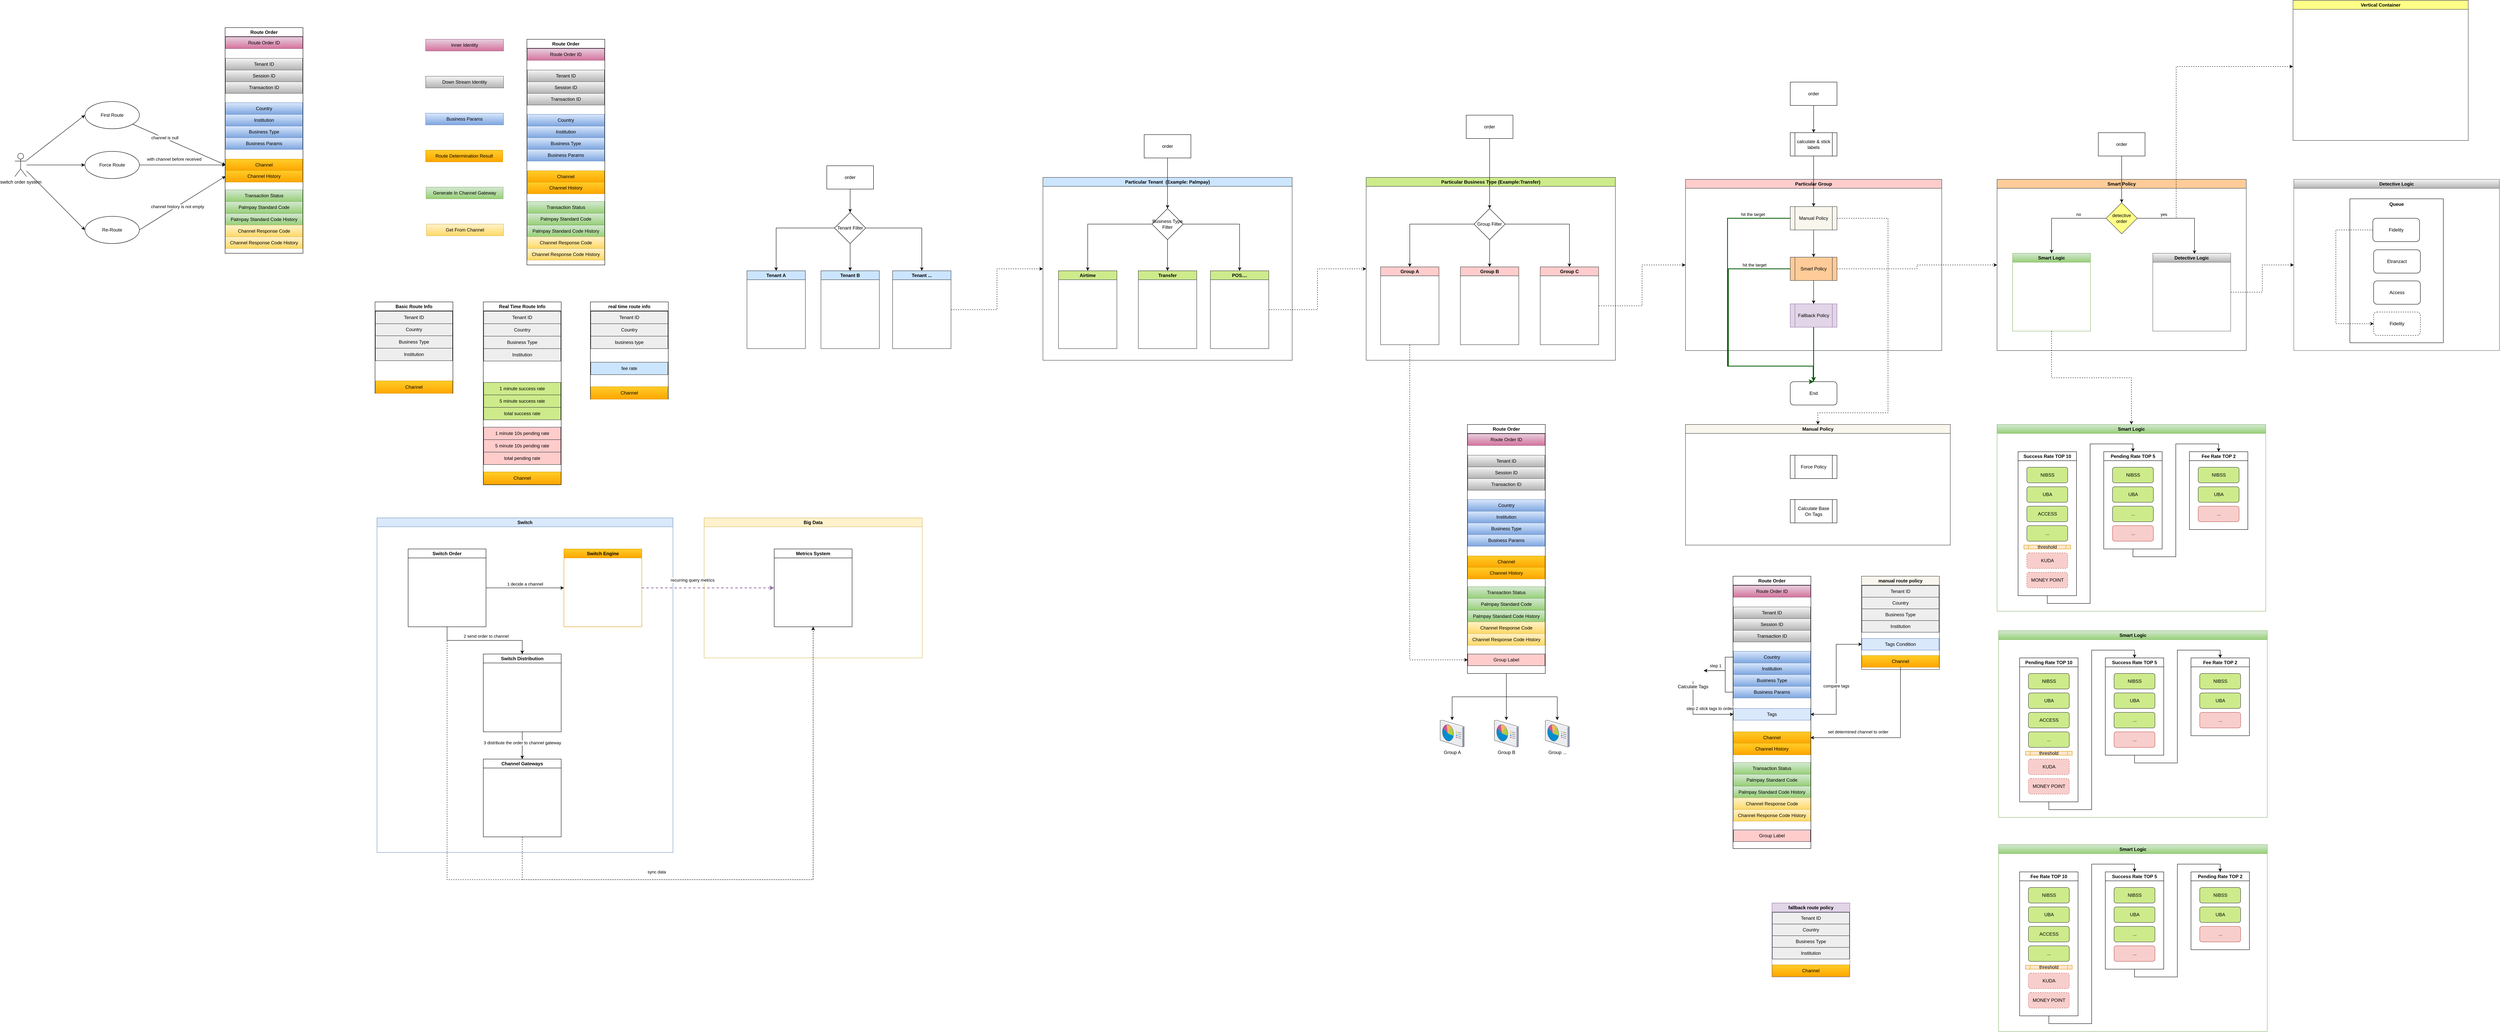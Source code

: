 <mxfile version="22.1.7" type="github">
  <diagram name="Page-1" id="O5xp4HRn_wAVqwUjP3aK">
    <mxGraphModel dx="3190" dy="3314" grid="1" gridSize="10" guides="1" tooltips="1" connect="1" arrows="1" fold="1" page="1" pageScale="1" pageWidth="827" pageHeight="1169" math="0" shadow="0">
      <root>
        <mxCell id="0" />
        <mxCell id="1" parent="0" />
        <mxCell id="kMprH6ETdgcOiTL6cREe-10" style="edgeStyle=orthogonalEdgeStyle;rounded=0;orthogonalLoop=1;jettySize=auto;html=1;entryX=0.5;entryY=0;entryDx=0;entryDy=0;" parent="1" source="kMprH6ETdgcOiTL6cREe-4" target="kMprH6ETdgcOiTL6cREe-8" edge="1">
          <mxGeometry relative="1" as="geometry" />
        </mxCell>
        <mxCell id="kMprH6ETdgcOiTL6cREe-11" style="edgeStyle=orthogonalEdgeStyle;rounded=0;orthogonalLoop=1;jettySize=auto;html=1;entryX=0.5;entryY=0;entryDx=0;entryDy=0;" parent="1" source="kMprH6ETdgcOiTL6cREe-4" target="kMprH6ETdgcOiTL6cREe-7" edge="1">
          <mxGeometry relative="1" as="geometry" />
        </mxCell>
        <mxCell id="kMprH6ETdgcOiTL6cREe-12" style="edgeStyle=orthogonalEdgeStyle;rounded=0;orthogonalLoop=1;jettySize=auto;html=1;entryX=0.5;entryY=0;entryDx=0;entryDy=0;" parent="1" source="kMprH6ETdgcOiTL6cREe-4" target="kMprH6ETdgcOiTL6cREe-9" edge="1">
          <mxGeometry relative="1" as="geometry" />
        </mxCell>
        <mxCell id="kMprH6ETdgcOiTL6cREe-4" value="Tenant Filter" style="rhombus;whiteSpace=wrap;html=1;" parent="1" vertex="1">
          <mxGeometry x="1215" y="-705" width="80" height="80" as="geometry" />
        </mxCell>
        <mxCell id="kMprH6ETdgcOiTL6cREe-6" style="edgeStyle=orthogonalEdgeStyle;rounded=0;orthogonalLoop=1;jettySize=auto;html=1;entryX=0.5;entryY=0;entryDx=0;entryDy=0;" parent="1" source="kMprH6ETdgcOiTL6cREe-5" target="kMprH6ETdgcOiTL6cREe-4" edge="1">
          <mxGeometry relative="1" as="geometry" />
        </mxCell>
        <mxCell id="kMprH6ETdgcOiTL6cREe-5" value="order" style="rounded=0;whiteSpace=wrap;html=1;" parent="1" vertex="1">
          <mxGeometry x="1195" y="-825" width="120" height="60" as="geometry" />
        </mxCell>
        <mxCell id="kMprH6ETdgcOiTL6cREe-7" value="Tenant A" style="swimlane;whiteSpace=wrap;html=1;fillColor=#cce5ff;strokeColor=#36393d;" parent="1" vertex="1">
          <mxGeometry x="990" y="-555" width="150" height="200" as="geometry" />
        </mxCell>
        <mxCell id="kMprH6ETdgcOiTL6cREe-8" value="Tenant B" style="swimlane;whiteSpace=wrap;html=1;fillColor=#cce5ff;strokeColor=#36393d;" parent="1" vertex="1">
          <mxGeometry x="1180" y="-555" width="150" height="200" as="geometry" />
        </mxCell>
        <mxCell id="kMprH6ETdgcOiTL6cREe-84" style="edgeStyle=orthogonalEdgeStyle;rounded=0;orthogonalLoop=1;jettySize=auto;html=1;entryX=0;entryY=0.5;entryDx=0;entryDy=0;dashed=1;" parent="1" source="kMprH6ETdgcOiTL6cREe-9" target="kMprH6ETdgcOiTL6cREe-13" edge="1">
          <mxGeometry relative="1" as="geometry" />
        </mxCell>
        <mxCell id="kMprH6ETdgcOiTL6cREe-9" value="Tenant ..." style="swimlane;whiteSpace=wrap;html=1;fillColor=#cce5ff;strokeColor=#36393d;" parent="1" vertex="1">
          <mxGeometry x="1364" y="-555" width="150" height="200" as="geometry" />
        </mxCell>
        <mxCell id="kMprH6ETdgcOiTL6cREe-13" value="Particular Tenant&amp;nbsp; (Example: Palmpay)" style="swimlane;whiteSpace=wrap;html=1;fillColor=#cce5ff;strokeColor=#36393d;" parent="1" vertex="1">
          <mxGeometry x="1750" y="-795" width="640" height="470" as="geometry" />
        </mxCell>
        <mxCell id="kMprH6ETdgcOiTL6cREe-19" style="edgeStyle=orthogonalEdgeStyle;rounded=0;orthogonalLoop=1;jettySize=auto;html=1;entryX=0.5;entryY=0;entryDx=0;entryDy=0;" parent="kMprH6ETdgcOiTL6cREe-13" source="kMprH6ETdgcOiTL6cREe-14" target="kMprH6ETdgcOiTL6cREe-15" edge="1">
          <mxGeometry relative="1" as="geometry" />
        </mxCell>
        <mxCell id="kMprH6ETdgcOiTL6cREe-20" style="edgeStyle=orthogonalEdgeStyle;rounded=0;orthogonalLoop=1;jettySize=auto;html=1;entryX=0.5;entryY=0;entryDx=0;entryDy=0;" parent="kMprH6ETdgcOiTL6cREe-13" source="kMprH6ETdgcOiTL6cREe-14" target="kMprH6ETdgcOiTL6cREe-17" edge="1">
          <mxGeometry relative="1" as="geometry" />
        </mxCell>
        <mxCell id="kMprH6ETdgcOiTL6cREe-21" style="edgeStyle=orthogonalEdgeStyle;rounded=0;orthogonalLoop=1;jettySize=auto;html=1;entryX=0.5;entryY=0;entryDx=0;entryDy=0;" parent="kMprH6ETdgcOiTL6cREe-13" source="kMprH6ETdgcOiTL6cREe-14" target="kMprH6ETdgcOiTL6cREe-18" edge="1">
          <mxGeometry relative="1" as="geometry" />
        </mxCell>
        <mxCell id="kMprH6ETdgcOiTL6cREe-14" value="Business Type Filter" style="rhombus;whiteSpace=wrap;html=1;" parent="kMprH6ETdgcOiTL6cREe-13" vertex="1">
          <mxGeometry x="280" y="80" width="80" height="80" as="geometry" />
        </mxCell>
        <mxCell id="kMprH6ETdgcOiTL6cREe-15" value="Airtime" style="swimlane;whiteSpace=wrap;html=1;fillColor=#cdeb8b;strokeColor=#36393d;" parent="kMprH6ETdgcOiTL6cREe-13" vertex="1">
          <mxGeometry x="40" y="240" width="150" height="200" as="geometry" />
        </mxCell>
        <mxCell id="kMprH6ETdgcOiTL6cREe-17" value="Transfer" style="swimlane;whiteSpace=wrap;html=1;fillColor=#cdeb8b;strokeColor=#36393d;" parent="kMprH6ETdgcOiTL6cREe-13" vertex="1">
          <mxGeometry x="245" y="240" width="150" height="200" as="geometry" />
        </mxCell>
        <mxCell id="kMprH6ETdgcOiTL6cREe-18" value="POS...." style="swimlane;whiteSpace=wrap;html=1;fillColor=#cdeb8b;strokeColor=#36393d;" parent="kMprH6ETdgcOiTL6cREe-13" vertex="1">
          <mxGeometry x="430" y="240" width="150" height="200" as="geometry" />
        </mxCell>
        <mxCell id="kMprH6ETdgcOiTL6cREe-23" style="edgeStyle=orthogonalEdgeStyle;rounded=0;orthogonalLoop=1;jettySize=auto;html=1;entryX=0.5;entryY=0;entryDx=0;entryDy=0;" parent="1" source="kMprH6ETdgcOiTL6cREe-22" target="kMprH6ETdgcOiTL6cREe-14" edge="1">
          <mxGeometry relative="1" as="geometry" />
        </mxCell>
        <mxCell id="kMprH6ETdgcOiTL6cREe-22" value="order" style="rounded=0;whiteSpace=wrap;html=1;" parent="1" vertex="1">
          <mxGeometry x="2010" y="-905" width="120" height="60" as="geometry" />
        </mxCell>
        <mxCell id="kMprH6ETdgcOiTL6cREe-24" value="Route Order" style="swimlane;whiteSpace=wrap;html=1;" parent="1" vertex="1">
          <mxGeometry x="425" y="-1150" width="200" height="580" as="geometry" />
        </mxCell>
        <mxCell id="kMprH6ETdgcOiTL6cREe-25" value="Palmpay Standard Code History" style="rounded=0;whiteSpace=wrap;html=1;fillColor=#d5e8d4;gradientColor=#97d077;strokeColor=#82b366;" parent="kMprH6ETdgcOiTL6cREe-24" vertex="1">
          <mxGeometry x="1" y="477.5" width="198" height="30" as="geometry" />
        </mxCell>
        <mxCell id="kMprH6ETdgcOiTL6cREe-26" value="Channel Response Code" style="rounded=0;whiteSpace=wrap;html=1;fillColor=#fff2cc;gradientColor=#ffd966;strokeColor=#d6b656;" parent="kMprH6ETdgcOiTL6cREe-24" vertex="1">
          <mxGeometry x="1" y="507.5" width="198" height="30" as="geometry" />
        </mxCell>
        <mxCell id="kMprH6ETdgcOiTL6cREe-27" value="Channel Response Code History" style="rounded=0;whiteSpace=wrap;html=1;fillColor=#fff2cc;gradientColor=#ffd966;strokeColor=#d6b656;" parent="kMprH6ETdgcOiTL6cREe-24" vertex="1">
          <mxGeometry x="1" y="537.5" width="198" height="30" as="geometry" />
        </mxCell>
        <mxCell id="kMprH6ETdgcOiTL6cREe-28" value="Route Order ID" style="rounded=0;whiteSpace=wrap;html=1;fillColor=#e6d0de;gradientColor=#d5739d;strokeColor=#996185;" parent="kMprH6ETdgcOiTL6cREe-24" vertex="1">
          <mxGeometry x="1" y="24" width="198" height="30" as="geometry" />
        </mxCell>
        <mxCell id="kMprH6ETdgcOiTL6cREe-29" value="Tenant ID" style="rounded=0;whiteSpace=wrap;html=1;fillColor=#f5f5f5;gradientColor=#b3b3b3;strokeColor=#666666;" parent="kMprH6ETdgcOiTL6cREe-24" vertex="1">
          <mxGeometry x="1" y="79" width="198" height="30" as="geometry" />
        </mxCell>
        <mxCell id="kMprH6ETdgcOiTL6cREe-30" value="Session ID" style="rounded=0;whiteSpace=wrap;html=1;fillColor=#f5f5f5;gradientColor=#b3b3b3;strokeColor=#666666;" parent="kMprH6ETdgcOiTL6cREe-24" vertex="1">
          <mxGeometry x="1" y="109" width="198" height="30" as="geometry" />
        </mxCell>
        <mxCell id="kMprH6ETdgcOiTL6cREe-31" value="Transaction ID" style="rounded=0;whiteSpace=wrap;html=1;fillColor=#f5f5f5;gradientColor=#b3b3b3;strokeColor=#666666;" parent="kMprH6ETdgcOiTL6cREe-24" vertex="1">
          <mxGeometry x="1" y="139" width="198" height="30" as="geometry" />
        </mxCell>
        <mxCell id="kMprH6ETdgcOiTL6cREe-32" value="Country" style="rounded=0;whiteSpace=wrap;html=1;fillColor=#dae8fc;gradientColor=#7ea6e0;strokeColor=#6c8ebf;" parent="kMprH6ETdgcOiTL6cREe-24" vertex="1">
          <mxGeometry x="1" y="193" width="198" height="30" as="geometry" />
        </mxCell>
        <mxCell id="kMprH6ETdgcOiTL6cREe-33" value="Institution" style="rounded=0;whiteSpace=wrap;html=1;fillColor=#dae8fc;gradientColor=#7ea6e0;strokeColor=#6c8ebf;" parent="kMprH6ETdgcOiTL6cREe-24" vertex="1">
          <mxGeometry x="1" y="223" width="198" height="30" as="geometry" />
        </mxCell>
        <mxCell id="kMprH6ETdgcOiTL6cREe-34" value="Business Type" style="rounded=0;whiteSpace=wrap;html=1;fillColor=#dae8fc;gradientColor=#7ea6e0;strokeColor=#6c8ebf;" parent="kMprH6ETdgcOiTL6cREe-24" vertex="1">
          <mxGeometry x="1" y="253" width="198" height="30" as="geometry" />
        </mxCell>
        <mxCell id="kMprH6ETdgcOiTL6cREe-35" value="Business Params" style="rounded=0;whiteSpace=wrap;html=1;fillColor=#dae8fc;gradientColor=#7ea6e0;strokeColor=#6c8ebf;" parent="kMprH6ETdgcOiTL6cREe-24" vertex="1">
          <mxGeometry x="1" y="283" width="198" height="30" as="geometry" />
        </mxCell>
        <mxCell id="kMprH6ETdgcOiTL6cREe-36" value="Channel" style="rounded=0;whiteSpace=wrap;html=1;fillColor=#ffcd28;gradientColor=#ffa500;strokeColor=#d79b00;" parent="kMprH6ETdgcOiTL6cREe-24" vertex="1">
          <mxGeometry x="1" y="338" width="198" height="30" as="geometry" />
        </mxCell>
        <mxCell id="kMprH6ETdgcOiTL6cREe-37" value="Channel History" style="rounded=0;whiteSpace=wrap;html=1;fillColor=#ffcd28;gradientColor=#ffa500;strokeColor=#d79b00;" parent="kMprH6ETdgcOiTL6cREe-24" vertex="1">
          <mxGeometry x="1" y="367" width="198" height="30" as="geometry" />
        </mxCell>
        <mxCell id="kMprH6ETdgcOiTL6cREe-38" value="Transaction Status" style="rounded=0;whiteSpace=wrap;html=1;fillColor=#d5e8d4;gradientColor=#97d077;strokeColor=#82b366;" parent="kMprH6ETdgcOiTL6cREe-24" vertex="1">
          <mxGeometry x="1" y="417" width="198" height="30" as="geometry" />
        </mxCell>
        <mxCell id="kMprH6ETdgcOiTL6cREe-39" value="Palmpay Standard Code" style="rounded=0;whiteSpace=wrap;html=1;fillColor=#d5e8d4;gradientColor=#97d077;strokeColor=#82b366;" parent="kMprH6ETdgcOiTL6cREe-24" vertex="1">
          <mxGeometry x="1" y="447" width="198" height="30" as="geometry" />
        </mxCell>
        <mxCell id="kMprH6ETdgcOiTL6cREe-40" value="Down Stream Identity" style="rounded=0;whiteSpace=wrap;html=1;fillColor=#f5f5f5;gradientColor=#b3b3b3;strokeColor=#666666;" parent="1" vertex="1">
          <mxGeometry x="165" y="-1055" width="200" height="30" as="geometry" />
        </mxCell>
        <mxCell id="kMprH6ETdgcOiTL6cREe-41" value="Inner Identity" style="rounded=0;whiteSpace=wrap;html=1;fillColor=#e6d0de;gradientColor=#d5739d;strokeColor=#996185;" parent="1" vertex="1">
          <mxGeometry x="165" y="-1150" width="200" height="30" as="geometry" />
        </mxCell>
        <mxCell id="kMprH6ETdgcOiTL6cREe-42" value="Business Params" style="rounded=0;whiteSpace=wrap;html=1;fillColor=#dae8fc;gradientColor=#7ea6e0;strokeColor=#6c8ebf;" parent="1" vertex="1">
          <mxGeometry x="165" y="-960" width="200" height="30" as="geometry" />
        </mxCell>
        <mxCell id="kMprH6ETdgcOiTL6cREe-43" value="Route Determination Result" style="rounded=0;whiteSpace=wrap;html=1;fillColor=#ffcd28;gradientColor=#ffa500;strokeColor=#d79b00;" parent="1" vertex="1">
          <mxGeometry x="165" y="-865" width="198" height="30" as="geometry" />
        </mxCell>
        <mxCell id="kMprH6ETdgcOiTL6cREe-44" value="Generate In Channel Gateway" style="rounded=0;whiteSpace=wrap;html=1;fillColor=#d5e8d4;gradientColor=#97d077;strokeColor=#82b366;" parent="1" vertex="1">
          <mxGeometry x="166" y="-770" width="198" height="30" as="geometry" />
        </mxCell>
        <mxCell id="kMprH6ETdgcOiTL6cREe-45" value="Get From Channel" style="rounded=0;whiteSpace=wrap;html=1;fillColor=#fff2cc;gradientColor=#ffd966;strokeColor=#d6b656;" parent="1" vertex="1">
          <mxGeometry x="167" y="-675" width="198" height="30" as="geometry" />
        </mxCell>
        <mxCell id="kMprH6ETdgcOiTL6cREe-47" value="Particular Business Type (Example:Transfer)" style="swimlane;whiteSpace=wrap;html=1;fillColor=#cdeb8b;strokeColor=#36393d;" parent="1" vertex="1">
          <mxGeometry x="2580" y="-795" width="640" height="470" as="geometry" />
        </mxCell>
        <mxCell id="kMprH6ETdgcOiTL6cREe-54" style="edgeStyle=orthogonalEdgeStyle;rounded=0;orthogonalLoop=1;jettySize=auto;html=1;entryX=0.5;entryY=0;entryDx=0;entryDy=0;" parent="kMprH6ETdgcOiTL6cREe-47" source="kMprH6ETdgcOiTL6cREe-49" target="kMprH6ETdgcOiTL6cREe-50" edge="1">
          <mxGeometry relative="1" as="geometry" />
        </mxCell>
        <mxCell id="kMprH6ETdgcOiTL6cREe-55" style="edgeStyle=orthogonalEdgeStyle;rounded=0;orthogonalLoop=1;jettySize=auto;html=1;entryX=0.5;entryY=0;entryDx=0;entryDy=0;" parent="kMprH6ETdgcOiTL6cREe-47" source="kMprH6ETdgcOiTL6cREe-49" target="kMprH6ETdgcOiTL6cREe-51" edge="1">
          <mxGeometry relative="1" as="geometry" />
        </mxCell>
        <mxCell id="kMprH6ETdgcOiTL6cREe-56" style="edgeStyle=orthogonalEdgeStyle;rounded=0;orthogonalLoop=1;jettySize=auto;html=1;entryX=0.5;entryY=0;entryDx=0;entryDy=0;" parent="kMprH6ETdgcOiTL6cREe-47" source="kMprH6ETdgcOiTL6cREe-49" target="kMprH6ETdgcOiTL6cREe-52" edge="1">
          <mxGeometry relative="1" as="geometry" />
        </mxCell>
        <mxCell id="kMprH6ETdgcOiTL6cREe-49" value="Group Filter" style="rhombus;whiteSpace=wrap;html=1;" parent="kMprH6ETdgcOiTL6cREe-47" vertex="1">
          <mxGeometry x="277" y="80" width="80" height="80" as="geometry" />
        </mxCell>
        <mxCell id="kMprH6ETdgcOiTL6cREe-50" value="Group A" style="swimlane;whiteSpace=wrap;html=1;fillColor=#ffcccc;strokeColor=#36393d;" parent="kMprH6ETdgcOiTL6cREe-47" vertex="1">
          <mxGeometry x="37" y="230" width="150" height="200" as="geometry" />
        </mxCell>
        <mxCell id="kMprH6ETdgcOiTL6cREe-51" value="Group B" style="swimlane;whiteSpace=wrap;html=1;fillColor=#ffcccc;strokeColor=#36393d;" parent="kMprH6ETdgcOiTL6cREe-47" vertex="1">
          <mxGeometry x="242" y="230" width="150" height="200" as="geometry" />
        </mxCell>
        <mxCell id="kMprH6ETdgcOiTL6cREe-52" value="Group C" style="swimlane;whiteSpace=wrap;html=1;fillColor=#ffcccc;strokeColor=#36393d;" parent="kMprH6ETdgcOiTL6cREe-47" vertex="1">
          <mxGeometry x="447" y="230" width="150" height="200" as="geometry" />
        </mxCell>
        <mxCell id="kMprH6ETdgcOiTL6cREe-53" style="edgeStyle=orthogonalEdgeStyle;rounded=0;orthogonalLoop=1;jettySize=auto;html=1;entryX=0.5;entryY=0;entryDx=0;entryDy=0;" parent="1" source="kMprH6ETdgcOiTL6cREe-48" target="kMprH6ETdgcOiTL6cREe-49" edge="1">
          <mxGeometry relative="1" as="geometry" />
        </mxCell>
        <mxCell id="kMprH6ETdgcOiTL6cREe-48" value="order" style="rounded=0;whiteSpace=wrap;html=1;" parent="1" vertex="1">
          <mxGeometry x="2837" y="-955" width="120" height="60" as="geometry" />
        </mxCell>
        <mxCell id="kMprH6ETdgcOiTL6cREe-57" value="Particular Group" style="swimlane;whiteSpace=wrap;html=1;fillColor=#ffcccc;strokeColor=#36393d;" parent="1" vertex="1">
          <mxGeometry x="3400" y="-790" width="658" height="440" as="geometry" />
        </mxCell>
        <mxCell id="kMprH6ETdgcOiTL6cREe-68" style="edgeStyle=orthogonalEdgeStyle;rounded=0;orthogonalLoop=1;jettySize=auto;html=1;entryX=0.5;entryY=0;entryDx=0;entryDy=0;" parent="kMprH6ETdgcOiTL6cREe-57" source="kMprH6ETdgcOiTL6cREe-62" target="kMprH6ETdgcOiTL6cREe-67" edge="1">
          <mxGeometry relative="1" as="geometry" />
        </mxCell>
        <mxCell id="kMprH6ETdgcOiTL6cREe-62" value="Manual Policy" style="shape=process;whiteSpace=wrap;html=1;backgroundOutline=1;fillColor=#f9f7ed;strokeColor=#36393d;" parent="kMprH6ETdgcOiTL6cREe-57" vertex="1">
          <mxGeometry x="269" y="70" width="120" height="60" as="geometry" />
        </mxCell>
        <mxCell id="kMprH6ETdgcOiTL6cREe-71" style="edgeStyle=orthogonalEdgeStyle;rounded=0;orthogonalLoop=1;jettySize=auto;html=1;entryX=0.5;entryY=0;entryDx=0;entryDy=0;" parent="kMprH6ETdgcOiTL6cREe-57" source="kMprH6ETdgcOiTL6cREe-67" target="kMprH6ETdgcOiTL6cREe-70" edge="1">
          <mxGeometry relative="1" as="geometry" />
        </mxCell>
        <mxCell id="kMprH6ETdgcOiTL6cREe-67" value="Smart Policy" style="shape=process;whiteSpace=wrap;html=1;backgroundOutline=1;fillColor=#ffcc99;strokeColor=#36393d;" parent="kMprH6ETdgcOiTL6cREe-57" vertex="1">
          <mxGeometry x="269" y="200" width="120" height="60" as="geometry" />
        </mxCell>
        <mxCell id="kMprH6ETdgcOiTL6cREe-70" value="Fallback Policy" style="shape=process;whiteSpace=wrap;html=1;backgroundOutline=1;fillColor=#e1d5e7;strokeColor=#9673a6;" parent="kMprH6ETdgcOiTL6cREe-57" vertex="1">
          <mxGeometry x="269" y="320" width="120" height="60" as="geometry" />
        </mxCell>
        <mxCell id="kMprH6ETdgcOiTL6cREe-60" style="edgeStyle=orthogonalEdgeStyle;rounded=0;orthogonalLoop=1;jettySize=auto;html=1;entryX=0.5;entryY=0;entryDx=0;entryDy=0;" parent="1" source="kMprH6ETdgcOiTL6cREe-58" target="kMprH6ETdgcOiTL6cREe-59" edge="1">
          <mxGeometry relative="1" as="geometry" />
        </mxCell>
        <mxCell id="kMprH6ETdgcOiTL6cREe-58" value="order" style="rounded=0;whiteSpace=wrap;html=1;" parent="1" vertex="1">
          <mxGeometry x="3669" y="-1040" width="120" height="60" as="geometry" />
        </mxCell>
        <mxCell id="kMprH6ETdgcOiTL6cREe-63" style="edgeStyle=orthogonalEdgeStyle;rounded=0;orthogonalLoop=1;jettySize=auto;html=1;entryX=0.5;entryY=0;entryDx=0;entryDy=0;" parent="1" source="kMprH6ETdgcOiTL6cREe-59" target="kMprH6ETdgcOiTL6cREe-62" edge="1">
          <mxGeometry relative="1" as="geometry" />
        </mxCell>
        <mxCell id="kMprH6ETdgcOiTL6cREe-59" value="calculate &amp;amp; stick&lt;br&gt;labels" style="shape=process;whiteSpace=wrap;html=1;backgroundOutline=1;" parent="1" vertex="1">
          <mxGeometry x="3669" y="-910" width="120" height="60" as="geometry" />
        </mxCell>
        <mxCell id="kMprH6ETdgcOiTL6cREe-64" value="End" style="rounded=1;whiteSpace=wrap;html=1;" parent="1" vertex="1">
          <mxGeometry x="3669" y="-270" width="120" height="60" as="geometry" />
        </mxCell>
        <mxCell id="kMprH6ETdgcOiTL6cREe-65" style="edgeStyle=orthogonalEdgeStyle;rounded=0;orthogonalLoop=1;jettySize=auto;html=1;entryX=0.5;entryY=0;entryDx=0;entryDy=0;exitX=0;exitY=0.5;exitDx=0;exitDy=0;fillColor=#008a00;strokeColor=#005700;strokeWidth=2;" parent="1" source="kMprH6ETdgcOiTL6cREe-62" target="kMprH6ETdgcOiTL6cREe-64" edge="1">
          <mxGeometry relative="1" as="geometry">
            <Array as="points">
              <mxPoint x="3508" y="-690" />
              <mxPoint x="3508" y="-310" />
              <mxPoint x="3728" y="-310" />
              <mxPoint x="3728" y="-270" />
            </Array>
          </mxGeometry>
        </mxCell>
        <mxCell id="kMprH6ETdgcOiTL6cREe-66" value="hit the target" style="edgeLabel;html=1;align=center;verticalAlign=middle;resizable=0;points=[];" parent="kMprH6ETdgcOiTL6cREe-65" vertex="1" connectable="0">
          <mxGeometry x="-0.759" y="-2" relative="1" as="geometry">
            <mxPoint y="-8" as="offset" />
          </mxGeometry>
        </mxCell>
        <mxCell id="kMprH6ETdgcOiTL6cREe-69" style="edgeStyle=orthogonalEdgeStyle;rounded=0;orthogonalLoop=1;jettySize=auto;html=1;entryX=0.5;entryY=0;entryDx=0;entryDy=0;exitX=0;exitY=0.5;exitDx=0;exitDy=0;fillColor=#008a00;strokeColor=#005700;strokeWidth=2;" parent="1" source="kMprH6ETdgcOiTL6cREe-67" target="kMprH6ETdgcOiTL6cREe-64" edge="1">
          <mxGeometry relative="1" as="geometry">
            <Array as="points">
              <mxPoint x="3510" y="-560" />
              <mxPoint x="3510" y="-310" />
              <mxPoint x="3728" y="-310" />
            </Array>
          </mxGeometry>
        </mxCell>
        <mxCell id="kMprH6ETdgcOiTL6cREe-73" value="hit the target" style="edgeLabel;html=1;align=center;verticalAlign=middle;resizable=0;points=[];" parent="kMprH6ETdgcOiTL6cREe-69" vertex="1" connectable="0">
          <mxGeometry x="-0.723" y="-2" relative="1" as="geometry">
            <mxPoint y="-8" as="offset" />
          </mxGeometry>
        </mxCell>
        <mxCell id="kMprH6ETdgcOiTL6cREe-72" style="edgeStyle=orthogonalEdgeStyle;rounded=0;orthogonalLoop=1;jettySize=auto;html=1;entryX=0.5;entryY=0;entryDx=0;entryDy=0;fillColor=#008a00;strokeColor=#005700;strokeWidth=2;" parent="1" source="kMprH6ETdgcOiTL6cREe-70" target="kMprH6ETdgcOiTL6cREe-64" edge="1">
          <mxGeometry relative="1" as="geometry" />
        </mxCell>
        <mxCell id="kMprH6ETdgcOiTL6cREe-74" value="Smart Policy" style="swimlane;whiteSpace=wrap;html=1;fillColor=#ffcc99;strokeColor=#36393d;" parent="1" vertex="1">
          <mxGeometry x="4200" y="-790" width="640" height="440" as="geometry" />
        </mxCell>
        <mxCell id="kMprH6ETdgcOiTL6cREe-80" style="edgeStyle=orthogonalEdgeStyle;rounded=0;orthogonalLoop=1;jettySize=auto;html=1;entryX=0.5;entryY=0;entryDx=0;entryDy=0;" parent="kMprH6ETdgcOiTL6cREe-74" source="kMprH6ETdgcOiTL6cREe-76" target="kMprH6ETdgcOiTL6cREe-77" edge="1">
          <mxGeometry relative="1" as="geometry" />
        </mxCell>
        <mxCell id="kerzIb3wunF3lRtGdF_Q-123" value="no" style="edgeLabel;html=1;align=center;verticalAlign=middle;resizable=0;points=[];" vertex="1" connectable="0" parent="kMprH6ETdgcOiTL6cREe-80">
          <mxGeometry x="-0.464" relative="1" as="geometry">
            <mxPoint x="-10" y="-10" as="offset" />
          </mxGeometry>
        </mxCell>
        <mxCell id="kerzIb3wunF3lRtGdF_Q-253" style="edgeStyle=orthogonalEdgeStyle;rounded=0;orthogonalLoop=1;jettySize=auto;html=1;dashed=1;" edge="1" parent="kMprH6ETdgcOiTL6cREe-74" source="kMprH6ETdgcOiTL6cREe-76">
          <mxGeometry relative="1" as="geometry">
            <mxPoint x="760" y="-290" as="targetPoint" />
            <Array as="points">
              <mxPoint x="460" y="100" />
              <mxPoint x="460" y="-290" />
            </Array>
          </mxGeometry>
        </mxCell>
        <mxCell id="kMprH6ETdgcOiTL6cREe-76" value="detective order" style="rhombus;whiteSpace=wrap;html=1;fillColor=#ffff88;strokeColor=#36393d;" parent="kMprH6ETdgcOiTL6cREe-74" vertex="1">
          <mxGeometry x="280" y="60" width="80" height="80" as="geometry" />
        </mxCell>
        <mxCell id="kMprH6ETdgcOiTL6cREe-77" value="Smart Logic" style="swimlane;whiteSpace=wrap;html=1;fillColor=#d5e8d4;strokeColor=#82b366;gradientColor=#97d077;" parent="kMprH6ETdgcOiTL6cREe-74" vertex="1">
          <mxGeometry x="40" y="190" width="200" height="200" as="geometry" />
        </mxCell>
        <mxCell id="kMprH6ETdgcOiTL6cREe-78" value="Detective Logic" style="swimlane;whiteSpace=wrap;html=1;fillColor=#f5f5f5;gradientColor=#b3b3b3;strokeColor=#666666;" parent="kMprH6ETdgcOiTL6cREe-74" vertex="1">
          <mxGeometry x="400" y="190" width="200" height="200" as="geometry" />
        </mxCell>
        <mxCell id="kMprH6ETdgcOiTL6cREe-81" style="edgeStyle=orthogonalEdgeStyle;rounded=0;orthogonalLoop=1;jettySize=auto;html=1;entryX=0.535;entryY=0.007;entryDx=0;entryDy=0;entryPerimeter=0;" parent="kMprH6ETdgcOiTL6cREe-74" source="kMprH6ETdgcOiTL6cREe-76" target="kMprH6ETdgcOiTL6cREe-78" edge="1">
          <mxGeometry relative="1" as="geometry" />
        </mxCell>
        <mxCell id="kerzIb3wunF3lRtGdF_Q-119" value="yes" style="edgeLabel;html=1;align=center;verticalAlign=middle;resizable=0;points=[];" vertex="1" connectable="0" parent="kMprH6ETdgcOiTL6cREe-81">
          <mxGeometry x="-0.388" y="1" relative="1" as="geometry">
            <mxPoint x="-5" y="-9" as="offset" />
          </mxGeometry>
        </mxCell>
        <mxCell id="kMprH6ETdgcOiTL6cREe-79" style="edgeStyle=orthogonalEdgeStyle;rounded=0;orthogonalLoop=1;jettySize=auto;html=1;entryX=0.5;entryY=0;entryDx=0;entryDy=0;" parent="1" source="kMprH6ETdgcOiTL6cREe-75" target="kMprH6ETdgcOiTL6cREe-76" edge="1">
          <mxGeometry relative="1" as="geometry" />
        </mxCell>
        <mxCell id="kMprH6ETdgcOiTL6cREe-75" value="order" style="rounded=0;whiteSpace=wrap;html=1;" parent="1" vertex="1">
          <mxGeometry x="4460" y="-910" width="120" height="60" as="geometry" />
        </mxCell>
        <mxCell id="kMprH6ETdgcOiTL6cREe-82" value="Detective Logic" style="swimlane;whiteSpace=wrap;html=1;fillColor=#f5f5f5;gradientColor=#b3b3b3;strokeColor=#666666;" parent="1" vertex="1">
          <mxGeometry x="4962" y="-790" width="528" height="440" as="geometry" />
        </mxCell>
        <mxCell id="kerzIb3wunF3lRtGdF_Q-25" value="Queue" style="rounded=0;whiteSpace=wrap;html=1;verticalAlign=top;fontStyle=1" vertex="1" parent="kMprH6ETdgcOiTL6cREe-82">
          <mxGeometry x="144" y="50" width="240" height="370" as="geometry" />
        </mxCell>
        <mxCell id="kerzIb3wunF3lRtGdF_Q-30" style="edgeStyle=orthogonalEdgeStyle;rounded=0;orthogonalLoop=1;jettySize=auto;html=1;entryX=0;entryY=0.5;entryDx=0;entryDy=0;exitX=0;exitY=0.5;exitDx=0;exitDy=0;dashed=1;" edge="1" parent="kMprH6ETdgcOiTL6cREe-82" source="kerzIb3wunF3lRtGdF_Q-26" target="kerzIb3wunF3lRtGdF_Q-29">
          <mxGeometry relative="1" as="geometry">
            <Array as="points">
              <mxPoint x="108" y="130" />
              <mxPoint x="108" y="371" />
            </Array>
          </mxGeometry>
        </mxCell>
        <mxCell id="kerzIb3wunF3lRtGdF_Q-26" value="Fidelity" style="rounded=1;whiteSpace=wrap;html=1;" vertex="1" parent="kMprH6ETdgcOiTL6cREe-82">
          <mxGeometry x="203" y="100" width="120" height="60" as="geometry" />
        </mxCell>
        <mxCell id="kerzIb3wunF3lRtGdF_Q-27" value="Etranzact" style="rounded=1;whiteSpace=wrap;html=1;" vertex="1" parent="kMprH6ETdgcOiTL6cREe-82">
          <mxGeometry x="205" y="181" width="120" height="60" as="geometry" />
        </mxCell>
        <mxCell id="kerzIb3wunF3lRtGdF_Q-28" value="Access" style="rounded=1;whiteSpace=wrap;html=1;" vertex="1" parent="kMprH6ETdgcOiTL6cREe-82">
          <mxGeometry x="205" y="261" width="120" height="60" as="geometry" />
        </mxCell>
        <mxCell id="kerzIb3wunF3lRtGdF_Q-29" value="Fidelity" style="rounded=1;whiteSpace=wrap;html=1;dashed=1;" vertex="1" parent="kMprH6ETdgcOiTL6cREe-82">
          <mxGeometry x="205" y="341" width="120" height="60" as="geometry" />
        </mxCell>
        <mxCell id="kMprH6ETdgcOiTL6cREe-83" value="Smart Logic" style="swimlane;whiteSpace=wrap;html=1;fillColor=#d5e8d4;gradientColor=#97d077;strokeColor=#82b366;" parent="1" vertex="1">
          <mxGeometry x="4200" y="-160" width="690" height="480" as="geometry" />
        </mxCell>
        <mxCell id="kerzIb3wunF3lRtGdF_Q-48" style="edgeStyle=orthogonalEdgeStyle;rounded=0;orthogonalLoop=1;jettySize=auto;html=1;entryX=0.5;entryY=0;entryDx=0;entryDy=0;exitX=0.5;exitY=1;exitDx=0;exitDy=0;" edge="1" parent="kMprH6ETdgcOiTL6cREe-83" source="kerzIb3wunF3lRtGdF_Q-32" target="kerzIb3wunF3lRtGdF_Q-33">
          <mxGeometry relative="1" as="geometry" />
        </mxCell>
        <mxCell id="kerzIb3wunF3lRtGdF_Q-32" value="Success Rate TOP 10" style="swimlane;whiteSpace=wrap;html=1;" vertex="1" parent="kMprH6ETdgcOiTL6cREe-83">
          <mxGeometry x="54" y="70" width="150" height="370" as="geometry" />
        </mxCell>
        <mxCell id="kerzIb3wunF3lRtGdF_Q-35" value="NIBSS" style="rounded=1;whiteSpace=wrap;html=1;fillColor=#cdeb8b;strokeColor=#36393d;" vertex="1" parent="kerzIb3wunF3lRtGdF_Q-32">
          <mxGeometry x="22.5" y="40" width="105" height="40" as="geometry" />
        </mxCell>
        <mxCell id="kerzIb3wunF3lRtGdF_Q-36" value="UBA" style="rounded=1;whiteSpace=wrap;html=1;fillColor=#cdeb8b;strokeColor=#36393d;" vertex="1" parent="kerzIb3wunF3lRtGdF_Q-32">
          <mxGeometry x="22.5" y="90" width="105" height="40" as="geometry" />
        </mxCell>
        <mxCell id="kerzIb3wunF3lRtGdF_Q-37" value="ACCESS" style="rounded=1;whiteSpace=wrap;html=1;fillColor=#cdeb8b;strokeColor=#36393d;" vertex="1" parent="kerzIb3wunF3lRtGdF_Q-32">
          <mxGeometry x="22.5" y="140" width="105" height="40" as="geometry" />
        </mxCell>
        <mxCell id="kerzIb3wunF3lRtGdF_Q-38" value="..." style="rounded=1;whiteSpace=wrap;html=1;fillColor=#cdeb8b;strokeColor=#36393d;" vertex="1" parent="kerzIb3wunF3lRtGdF_Q-32">
          <mxGeometry x="22.5" y="190" width="105" height="40" as="geometry" />
        </mxCell>
        <mxCell id="kerzIb3wunF3lRtGdF_Q-39" value="KUDA" style="rounded=1;whiteSpace=wrap;html=1;fillColor=#f8cecc;strokeColor=#b85450;dashed=1;" vertex="1" parent="kerzIb3wunF3lRtGdF_Q-32">
          <mxGeometry x="22.5" y="260" width="105" height="40" as="geometry" />
        </mxCell>
        <mxCell id="kerzIb3wunF3lRtGdF_Q-40" value="MONEY POINT" style="rounded=1;whiteSpace=wrap;html=1;fillColor=#f8cecc;strokeColor=#b85450;dashed=1;" vertex="1" parent="kerzIb3wunF3lRtGdF_Q-32">
          <mxGeometry x="22.5" y="310" width="105" height="40" as="geometry" />
        </mxCell>
        <mxCell id="kerzIb3wunF3lRtGdF_Q-50" value="threshold" style="shape=process;whiteSpace=wrap;html=1;backgroundOutline=1;fillColor=#ffe6cc;strokeColor=#d79b00;" vertex="1" parent="kerzIb3wunF3lRtGdF_Q-32">
          <mxGeometry x="15" y="240" width="120" height="10" as="geometry" />
        </mxCell>
        <mxCell id="kerzIb3wunF3lRtGdF_Q-49" style="edgeStyle=orthogonalEdgeStyle;rounded=0;orthogonalLoop=1;jettySize=auto;html=1;entryX=0.5;entryY=0;entryDx=0;entryDy=0;exitX=0.5;exitY=1;exitDx=0;exitDy=0;" edge="1" parent="kMprH6ETdgcOiTL6cREe-83" source="kerzIb3wunF3lRtGdF_Q-33" target="kerzIb3wunF3lRtGdF_Q-34">
          <mxGeometry relative="1" as="geometry" />
        </mxCell>
        <mxCell id="kerzIb3wunF3lRtGdF_Q-33" value="Pending Rate TOP 5" style="swimlane;whiteSpace=wrap;html=1;" vertex="1" parent="kMprH6ETdgcOiTL6cREe-83">
          <mxGeometry x="274" y="70" width="150" height="250" as="geometry" />
        </mxCell>
        <mxCell id="kerzIb3wunF3lRtGdF_Q-41" value="NIBSS" style="rounded=1;whiteSpace=wrap;html=1;fillColor=#cdeb8b;strokeColor=#36393d;" vertex="1" parent="kerzIb3wunF3lRtGdF_Q-33">
          <mxGeometry x="22.5" y="40" width="105" height="40" as="geometry" />
        </mxCell>
        <mxCell id="kerzIb3wunF3lRtGdF_Q-42" value="UBA" style="rounded=1;whiteSpace=wrap;html=1;fillColor=#cdeb8b;strokeColor=#36393d;" vertex="1" parent="kerzIb3wunF3lRtGdF_Q-33">
          <mxGeometry x="22.5" y="90" width="105" height="40" as="geometry" />
        </mxCell>
        <mxCell id="kerzIb3wunF3lRtGdF_Q-43" value="..." style="rounded=1;whiteSpace=wrap;html=1;fillColor=#cdeb8b;strokeColor=#36393d;" vertex="1" parent="kerzIb3wunF3lRtGdF_Q-33">
          <mxGeometry x="22.5" y="140" width="105" height="40" as="geometry" />
        </mxCell>
        <mxCell id="kerzIb3wunF3lRtGdF_Q-44" value="..." style="rounded=1;whiteSpace=wrap;html=1;fillColor=#f8cecc;strokeColor=#b85450;" vertex="1" parent="kerzIb3wunF3lRtGdF_Q-33">
          <mxGeometry x="22.5" y="190" width="105" height="40" as="geometry" />
        </mxCell>
        <mxCell id="kerzIb3wunF3lRtGdF_Q-34" value="Fee Rate TOP 2" style="swimlane;whiteSpace=wrap;html=1;" vertex="1" parent="kMprH6ETdgcOiTL6cREe-83">
          <mxGeometry x="494" y="70" width="150" height="200" as="geometry" />
        </mxCell>
        <mxCell id="kerzIb3wunF3lRtGdF_Q-45" value="NIBSS" style="rounded=1;whiteSpace=wrap;html=1;fillColor=#cdeb8b;strokeColor=#36393d;" vertex="1" parent="kerzIb3wunF3lRtGdF_Q-34">
          <mxGeometry x="22.5" y="40" width="105" height="40" as="geometry" />
        </mxCell>
        <mxCell id="kerzIb3wunF3lRtGdF_Q-46" value="UBA" style="rounded=1;whiteSpace=wrap;html=1;fillColor=#cdeb8b;strokeColor=#36393d;" vertex="1" parent="kerzIb3wunF3lRtGdF_Q-34">
          <mxGeometry x="22.5" y="90" width="105" height="40" as="geometry" />
        </mxCell>
        <mxCell id="kerzIb3wunF3lRtGdF_Q-47" value="..." style="rounded=1;whiteSpace=wrap;html=1;fillColor=#f8cecc;strokeColor=#b85450;" vertex="1" parent="kerzIb3wunF3lRtGdF_Q-34">
          <mxGeometry x="22.5" y="140" width="105" height="40" as="geometry" />
        </mxCell>
        <mxCell id="kMprH6ETdgcOiTL6cREe-85" style="edgeStyle=orthogonalEdgeStyle;rounded=0;orthogonalLoop=1;jettySize=auto;html=1;entryX=0;entryY=0.5;entryDx=0;entryDy=0;dashed=1;" parent="1" source="kMprH6ETdgcOiTL6cREe-18" target="kMprH6ETdgcOiTL6cREe-47" edge="1">
          <mxGeometry relative="1" as="geometry" />
        </mxCell>
        <mxCell id="kMprH6ETdgcOiTL6cREe-86" style="edgeStyle=orthogonalEdgeStyle;rounded=0;orthogonalLoop=1;jettySize=auto;html=1;entryX=0;entryY=0.5;entryDx=0;entryDy=0;dashed=1;" parent="1" source="kMprH6ETdgcOiTL6cREe-52" target="kMprH6ETdgcOiTL6cREe-57" edge="1">
          <mxGeometry relative="1" as="geometry" />
        </mxCell>
        <mxCell id="kMprH6ETdgcOiTL6cREe-87" style="edgeStyle=orthogonalEdgeStyle;rounded=0;orthogonalLoop=1;jettySize=auto;html=1;entryX=0;entryY=0.5;entryDx=0;entryDy=0;dashed=1;" parent="1" source="kMprH6ETdgcOiTL6cREe-67" target="kMprH6ETdgcOiTL6cREe-74" edge="1">
          <mxGeometry relative="1" as="geometry" />
        </mxCell>
        <mxCell id="kerzIb3wunF3lRtGdF_Q-1" style="edgeStyle=orthogonalEdgeStyle;rounded=0;orthogonalLoop=1;jettySize=auto;html=1;entryX=0;entryY=0.5;entryDx=0;entryDy=0;dashed=1;" edge="1" parent="1" source="kMprH6ETdgcOiTL6cREe-78" target="kMprH6ETdgcOiTL6cREe-82">
          <mxGeometry relative="1" as="geometry" />
        </mxCell>
        <mxCell id="kerzIb3wunF3lRtGdF_Q-31" style="edgeStyle=orthogonalEdgeStyle;rounded=0;orthogonalLoop=1;jettySize=auto;html=1;entryX=0.5;entryY=0;entryDx=0;entryDy=0;dashed=1;" edge="1" parent="1" source="kMprH6ETdgcOiTL6cREe-77" target="kMprH6ETdgcOiTL6cREe-83">
          <mxGeometry relative="1" as="geometry" />
        </mxCell>
        <mxCell id="kerzIb3wunF3lRtGdF_Q-51" value="Smart Logic" style="swimlane;whiteSpace=wrap;html=1;fillColor=#d5e8d4;gradientColor=#97d077;strokeColor=#82b366;" vertex="1" parent="1">
          <mxGeometry x="4204" y="370" width="690" height="480" as="geometry" />
        </mxCell>
        <mxCell id="kerzIb3wunF3lRtGdF_Q-52" style="edgeStyle=orthogonalEdgeStyle;rounded=0;orthogonalLoop=1;jettySize=auto;html=1;entryX=0.5;entryY=0;entryDx=0;entryDy=0;exitX=0.5;exitY=1;exitDx=0;exitDy=0;" edge="1" parent="kerzIb3wunF3lRtGdF_Q-51" source="kerzIb3wunF3lRtGdF_Q-53" target="kerzIb3wunF3lRtGdF_Q-62">
          <mxGeometry relative="1" as="geometry" />
        </mxCell>
        <mxCell id="kerzIb3wunF3lRtGdF_Q-53" value="Pending Rate TOP 10" style="swimlane;whiteSpace=wrap;html=1;" vertex="1" parent="kerzIb3wunF3lRtGdF_Q-51">
          <mxGeometry x="54" y="70" width="150" height="370" as="geometry" />
        </mxCell>
        <mxCell id="kerzIb3wunF3lRtGdF_Q-54" value="NIBSS" style="rounded=1;whiteSpace=wrap;html=1;fillColor=#cdeb8b;strokeColor=#36393d;" vertex="1" parent="kerzIb3wunF3lRtGdF_Q-53">
          <mxGeometry x="22.5" y="40" width="105" height="40" as="geometry" />
        </mxCell>
        <mxCell id="kerzIb3wunF3lRtGdF_Q-55" value="UBA" style="rounded=1;whiteSpace=wrap;html=1;fillColor=#cdeb8b;strokeColor=#36393d;" vertex="1" parent="kerzIb3wunF3lRtGdF_Q-53">
          <mxGeometry x="22.5" y="90" width="105" height="40" as="geometry" />
        </mxCell>
        <mxCell id="kerzIb3wunF3lRtGdF_Q-56" value="ACCESS" style="rounded=1;whiteSpace=wrap;html=1;fillColor=#cdeb8b;strokeColor=#36393d;" vertex="1" parent="kerzIb3wunF3lRtGdF_Q-53">
          <mxGeometry x="22.5" y="140" width="105" height="40" as="geometry" />
        </mxCell>
        <mxCell id="kerzIb3wunF3lRtGdF_Q-57" value="..." style="rounded=1;whiteSpace=wrap;html=1;fillColor=#cdeb8b;strokeColor=#36393d;" vertex="1" parent="kerzIb3wunF3lRtGdF_Q-53">
          <mxGeometry x="22.5" y="190" width="105" height="40" as="geometry" />
        </mxCell>
        <mxCell id="kerzIb3wunF3lRtGdF_Q-58" value="KUDA" style="rounded=1;whiteSpace=wrap;html=1;fillColor=#f8cecc;strokeColor=#b85450;dashed=1;" vertex="1" parent="kerzIb3wunF3lRtGdF_Q-53">
          <mxGeometry x="22.5" y="260" width="105" height="40" as="geometry" />
        </mxCell>
        <mxCell id="kerzIb3wunF3lRtGdF_Q-59" value="MONEY POINT" style="rounded=1;whiteSpace=wrap;html=1;fillColor=#f8cecc;strokeColor=#b85450;dashed=1;" vertex="1" parent="kerzIb3wunF3lRtGdF_Q-53">
          <mxGeometry x="22.5" y="310" width="105" height="40" as="geometry" />
        </mxCell>
        <mxCell id="kerzIb3wunF3lRtGdF_Q-60" value="threshold" style="shape=process;whiteSpace=wrap;html=1;backgroundOutline=1;fillColor=#ffe6cc;strokeColor=#d79b00;" vertex="1" parent="kerzIb3wunF3lRtGdF_Q-53">
          <mxGeometry x="15" y="240" width="120" height="10" as="geometry" />
        </mxCell>
        <mxCell id="kerzIb3wunF3lRtGdF_Q-61" style="edgeStyle=orthogonalEdgeStyle;rounded=0;orthogonalLoop=1;jettySize=auto;html=1;entryX=0.5;entryY=0;entryDx=0;entryDy=0;exitX=0.5;exitY=1;exitDx=0;exitDy=0;" edge="1" parent="kerzIb3wunF3lRtGdF_Q-51" source="kerzIb3wunF3lRtGdF_Q-62" target="kerzIb3wunF3lRtGdF_Q-67">
          <mxGeometry relative="1" as="geometry" />
        </mxCell>
        <mxCell id="kerzIb3wunF3lRtGdF_Q-62" value="Success Rate TOP 5" style="swimlane;whiteSpace=wrap;html=1;" vertex="1" parent="kerzIb3wunF3lRtGdF_Q-51">
          <mxGeometry x="274" y="70" width="150" height="250" as="geometry" />
        </mxCell>
        <mxCell id="kerzIb3wunF3lRtGdF_Q-63" value="NIBSS" style="rounded=1;whiteSpace=wrap;html=1;fillColor=#cdeb8b;strokeColor=#36393d;" vertex="1" parent="kerzIb3wunF3lRtGdF_Q-62">
          <mxGeometry x="22.5" y="40" width="105" height="40" as="geometry" />
        </mxCell>
        <mxCell id="kerzIb3wunF3lRtGdF_Q-64" value="UBA" style="rounded=1;whiteSpace=wrap;html=1;fillColor=#cdeb8b;strokeColor=#36393d;" vertex="1" parent="kerzIb3wunF3lRtGdF_Q-62">
          <mxGeometry x="22.5" y="90" width="105" height="40" as="geometry" />
        </mxCell>
        <mxCell id="kerzIb3wunF3lRtGdF_Q-65" value="..." style="rounded=1;whiteSpace=wrap;html=1;fillColor=#cdeb8b;strokeColor=#36393d;" vertex="1" parent="kerzIb3wunF3lRtGdF_Q-62">
          <mxGeometry x="22.5" y="140" width="105" height="40" as="geometry" />
        </mxCell>
        <mxCell id="kerzIb3wunF3lRtGdF_Q-66" value="..." style="rounded=1;whiteSpace=wrap;html=1;fillColor=#f8cecc;strokeColor=#b85450;" vertex="1" parent="kerzIb3wunF3lRtGdF_Q-62">
          <mxGeometry x="22.5" y="190" width="105" height="40" as="geometry" />
        </mxCell>
        <mxCell id="kerzIb3wunF3lRtGdF_Q-67" value="Fee Rate TOP 2" style="swimlane;whiteSpace=wrap;html=1;" vertex="1" parent="kerzIb3wunF3lRtGdF_Q-51">
          <mxGeometry x="494" y="70" width="150" height="200" as="geometry" />
        </mxCell>
        <mxCell id="kerzIb3wunF3lRtGdF_Q-68" value="NIBSS" style="rounded=1;whiteSpace=wrap;html=1;fillColor=#cdeb8b;strokeColor=#36393d;" vertex="1" parent="kerzIb3wunF3lRtGdF_Q-67">
          <mxGeometry x="22.5" y="40" width="105" height="40" as="geometry" />
        </mxCell>
        <mxCell id="kerzIb3wunF3lRtGdF_Q-69" value="UBA" style="rounded=1;whiteSpace=wrap;html=1;fillColor=#cdeb8b;strokeColor=#36393d;" vertex="1" parent="kerzIb3wunF3lRtGdF_Q-67">
          <mxGeometry x="22.5" y="90" width="105" height="40" as="geometry" />
        </mxCell>
        <mxCell id="kerzIb3wunF3lRtGdF_Q-70" value="..." style="rounded=1;whiteSpace=wrap;html=1;fillColor=#f8cecc;strokeColor=#b85450;" vertex="1" parent="kerzIb3wunF3lRtGdF_Q-67">
          <mxGeometry x="22.5" y="140" width="105" height="40" as="geometry" />
        </mxCell>
        <mxCell id="kerzIb3wunF3lRtGdF_Q-71" value="Smart Logic" style="swimlane;whiteSpace=wrap;html=1;fillColor=#d5e8d4;gradientColor=#97d077;strokeColor=#82b366;" vertex="1" parent="1">
          <mxGeometry x="4204" y="920" width="690" height="480" as="geometry" />
        </mxCell>
        <mxCell id="kerzIb3wunF3lRtGdF_Q-72" style="edgeStyle=orthogonalEdgeStyle;rounded=0;orthogonalLoop=1;jettySize=auto;html=1;entryX=0.5;entryY=0;entryDx=0;entryDy=0;exitX=0.5;exitY=1;exitDx=0;exitDy=0;" edge="1" parent="kerzIb3wunF3lRtGdF_Q-71" source="kerzIb3wunF3lRtGdF_Q-73" target="kerzIb3wunF3lRtGdF_Q-82">
          <mxGeometry relative="1" as="geometry" />
        </mxCell>
        <mxCell id="kerzIb3wunF3lRtGdF_Q-73" value="Fee Rate TOP 10" style="swimlane;whiteSpace=wrap;html=1;" vertex="1" parent="kerzIb3wunF3lRtGdF_Q-71">
          <mxGeometry x="54" y="70" width="150" height="370" as="geometry" />
        </mxCell>
        <mxCell id="kerzIb3wunF3lRtGdF_Q-74" value="NIBSS" style="rounded=1;whiteSpace=wrap;html=1;fillColor=#cdeb8b;strokeColor=#36393d;" vertex="1" parent="kerzIb3wunF3lRtGdF_Q-73">
          <mxGeometry x="22.5" y="40" width="105" height="40" as="geometry" />
        </mxCell>
        <mxCell id="kerzIb3wunF3lRtGdF_Q-75" value="UBA" style="rounded=1;whiteSpace=wrap;html=1;fillColor=#cdeb8b;strokeColor=#36393d;" vertex="1" parent="kerzIb3wunF3lRtGdF_Q-73">
          <mxGeometry x="22.5" y="90" width="105" height="40" as="geometry" />
        </mxCell>
        <mxCell id="kerzIb3wunF3lRtGdF_Q-76" value="ACCESS" style="rounded=1;whiteSpace=wrap;html=1;fillColor=#cdeb8b;strokeColor=#36393d;" vertex="1" parent="kerzIb3wunF3lRtGdF_Q-73">
          <mxGeometry x="22.5" y="140" width="105" height="40" as="geometry" />
        </mxCell>
        <mxCell id="kerzIb3wunF3lRtGdF_Q-77" value="..." style="rounded=1;whiteSpace=wrap;html=1;fillColor=#cdeb8b;strokeColor=#36393d;" vertex="1" parent="kerzIb3wunF3lRtGdF_Q-73">
          <mxGeometry x="22.5" y="190" width="105" height="40" as="geometry" />
        </mxCell>
        <mxCell id="kerzIb3wunF3lRtGdF_Q-78" value="KUDA" style="rounded=1;whiteSpace=wrap;html=1;fillColor=#f8cecc;strokeColor=#b85450;dashed=1;" vertex="1" parent="kerzIb3wunF3lRtGdF_Q-73">
          <mxGeometry x="22.5" y="260" width="105" height="40" as="geometry" />
        </mxCell>
        <mxCell id="kerzIb3wunF3lRtGdF_Q-79" value="MONEY POINT" style="rounded=1;whiteSpace=wrap;html=1;fillColor=#f8cecc;strokeColor=#b85450;dashed=1;" vertex="1" parent="kerzIb3wunF3lRtGdF_Q-73">
          <mxGeometry x="22.5" y="310" width="105" height="40" as="geometry" />
        </mxCell>
        <mxCell id="kerzIb3wunF3lRtGdF_Q-80" value="threshold" style="shape=process;whiteSpace=wrap;html=1;backgroundOutline=1;fillColor=#ffe6cc;strokeColor=#d79b00;" vertex="1" parent="kerzIb3wunF3lRtGdF_Q-73">
          <mxGeometry x="15" y="240" width="120" height="10" as="geometry" />
        </mxCell>
        <mxCell id="kerzIb3wunF3lRtGdF_Q-81" style="edgeStyle=orthogonalEdgeStyle;rounded=0;orthogonalLoop=1;jettySize=auto;html=1;entryX=0.5;entryY=0;entryDx=0;entryDy=0;exitX=0.5;exitY=1;exitDx=0;exitDy=0;" edge="1" parent="kerzIb3wunF3lRtGdF_Q-71" source="kerzIb3wunF3lRtGdF_Q-82" target="kerzIb3wunF3lRtGdF_Q-87">
          <mxGeometry relative="1" as="geometry" />
        </mxCell>
        <mxCell id="kerzIb3wunF3lRtGdF_Q-82" value="Success Rate TOP 5" style="swimlane;whiteSpace=wrap;html=1;" vertex="1" parent="kerzIb3wunF3lRtGdF_Q-71">
          <mxGeometry x="274" y="70" width="150" height="250" as="geometry" />
        </mxCell>
        <mxCell id="kerzIb3wunF3lRtGdF_Q-83" value="NIBSS" style="rounded=1;whiteSpace=wrap;html=1;fillColor=#cdeb8b;strokeColor=#36393d;" vertex="1" parent="kerzIb3wunF3lRtGdF_Q-82">
          <mxGeometry x="22.5" y="40" width="105" height="40" as="geometry" />
        </mxCell>
        <mxCell id="kerzIb3wunF3lRtGdF_Q-84" value="UBA" style="rounded=1;whiteSpace=wrap;html=1;fillColor=#cdeb8b;strokeColor=#36393d;" vertex="1" parent="kerzIb3wunF3lRtGdF_Q-82">
          <mxGeometry x="22.5" y="90" width="105" height="40" as="geometry" />
        </mxCell>
        <mxCell id="kerzIb3wunF3lRtGdF_Q-85" value="..." style="rounded=1;whiteSpace=wrap;html=1;fillColor=#cdeb8b;strokeColor=#36393d;" vertex="1" parent="kerzIb3wunF3lRtGdF_Q-82">
          <mxGeometry x="22.5" y="140" width="105" height="40" as="geometry" />
        </mxCell>
        <mxCell id="kerzIb3wunF3lRtGdF_Q-86" value="..." style="rounded=1;whiteSpace=wrap;html=1;fillColor=#f8cecc;strokeColor=#b85450;" vertex="1" parent="kerzIb3wunF3lRtGdF_Q-82">
          <mxGeometry x="22.5" y="190" width="105" height="40" as="geometry" />
        </mxCell>
        <mxCell id="kerzIb3wunF3lRtGdF_Q-87" value="Pending Rate TOP 2" style="swimlane;whiteSpace=wrap;html=1;" vertex="1" parent="kerzIb3wunF3lRtGdF_Q-71">
          <mxGeometry x="494" y="70" width="150" height="200" as="geometry" />
        </mxCell>
        <mxCell id="kerzIb3wunF3lRtGdF_Q-88" value="NIBSS" style="rounded=1;whiteSpace=wrap;html=1;fillColor=#cdeb8b;strokeColor=#36393d;" vertex="1" parent="kerzIb3wunF3lRtGdF_Q-87">
          <mxGeometry x="22.5" y="40" width="105" height="40" as="geometry" />
        </mxCell>
        <mxCell id="kerzIb3wunF3lRtGdF_Q-89" value="UBA" style="rounded=1;whiteSpace=wrap;html=1;fillColor=#cdeb8b;strokeColor=#36393d;" vertex="1" parent="kerzIb3wunF3lRtGdF_Q-87">
          <mxGeometry x="22.5" y="90" width="105" height="40" as="geometry" />
        </mxCell>
        <mxCell id="kerzIb3wunF3lRtGdF_Q-90" value="..." style="rounded=1;whiteSpace=wrap;html=1;fillColor=#f8cecc;strokeColor=#b85450;" vertex="1" parent="kerzIb3wunF3lRtGdF_Q-87">
          <mxGeometry x="22.5" y="140" width="105" height="40" as="geometry" />
        </mxCell>
        <mxCell id="kerzIb3wunF3lRtGdF_Q-91" value="Manual Policy" style="swimlane;whiteSpace=wrap;html=1;fillColor=#f9f7ed;strokeColor=#36393d;" vertex="1" parent="1">
          <mxGeometry x="3400" y="-160" width="680" height="310" as="geometry" />
        </mxCell>
        <mxCell id="kerzIb3wunF3lRtGdF_Q-117" value="Force Policy" style="shape=process;whiteSpace=wrap;html=1;backgroundOutline=1;" vertex="1" parent="kerzIb3wunF3lRtGdF_Q-91">
          <mxGeometry x="269" y="79" width="120" height="60" as="geometry" />
        </mxCell>
        <mxCell id="kerzIb3wunF3lRtGdF_Q-118" value="Calculate Base On Tags" style="shape=process;whiteSpace=wrap;html=1;backgroundOutline=1;" vertex="1" parent="kerzIb3wunF3lRtGdF_Q-91">
          <mxGeometry x="269" y="193" width="120" height="60" as="geometry" />
        </mxCell>
        <mxCell id="kerzIb3wunF3lRtGdF_Q-92" style="edgeStyle=orthogonalEdgeStyle;rounded=0;orthogonalLoop=1;jettySize=auto;html=1;entryX=0.5;entryY=0;entryDx=0;entryDy=0;exitX=1;exitY=0.5;exitDx=0;exitDy=0;dashed=1;" edge="1" parent="1" source="kMprH6ETdgcOiTL6cREe-62" target="kerzIb3wunF3lRtGdF_Q-91">
          <mxGeometry relative="1" as="geometry">
            <Array as="points">
              <mxPoint x="3920" y="-690" />
              <mxPoint x="3920" y="-190" />
              <mxPoint x="3740" y="-190" />
            </Array>
          </mxGeometry>
        </mxCell>
        <mxCell id="kerzIb3wunF3lRtGdF_Q-115" style="edgeStyle=orthogonalEdgeStyle;rounded=0;orthogonalLoop=1;jettySize=auto;html=1;" edge="1" parent="1" source="kerzIb3wunF3lRtGdF_Q-93" target="kerzIb3wunF3lRtGdF_Q-112">
          <mxGeometry relative="1" as="geometry" />
        </mxCell>
        <mxCell id="kerzIb3wunF3lRtGdF_Q-116" style="edgeStyle=orthogonalEdgeStyle;rounded=0;orthogonalLoop=1;jettySize=auto;html=1;" edge="1" parent="1" source="kerzIb3wunF3lRtGdF_Q-93" target="kerzIb3wunF3lRtGdF_Q-113">
          <mxGeometry relative="1" as="geometry" />
        </mxCell>
        <mxCell id="kerzIb3wunF3lRtGdF_Q-93" value="Route Order" style="swimlane;whiteSpace=wrap;html=1;" vertex="1" parent="1">
          <mxGeometry x="2840" y="-160" width="200" height="640" as="geometry" />
        </mxCell>
        <mxCell id="kerzIb3wunF3lRtGdF_Q-94" value="Palmpay Standard Code History" style="rounded=0;whiteSpace=wrap;html=1;fillColor=#d5e8d4;gradientColor=#97d077;strokeColor=#82b366;" vertex="1" parent="kerzIb3wunF3lRtGdF_Q-93">
          <mxGeometry x="1" y="477.5" width="198" height="30" as="geometry" />
        </mxCell>
        <mxCell id="kerzIb3wunF3lRtGdF_Q-95" value="Channel Response Code" style="rounded=0;whiteSpace=wrap;html=1;fillColor=#fff2cc;gradientColor=#ffd966;strokeColor=#d6b656;" vertex="1" parent="kerzIb3wunF3lRtGdF_Q-93">
          <mxGeometry x="1" y="507.5" width="198" height="30" as="geometry" />
        </mxCell>
        <mxCell id="kerzIb3wunF3lRtGdF_Q-96" value="Channel Response Code History" style="rounded=0;whiteSpace=wrap;html=1;fillColor=#fff2cc;gradientColor=#ffd966;strokeColor=#d6b656;" vertex="1" parent="kerzIb3wunF3lRtGdF_Q-93">
          <mxGeometry x="1" y="537.5" width="198" height="30" as="geometry" />
        </mxCell>
        <mxCell id="kerzIb3wunF3lRtGdF_Q-97" value="Route Order ID" style="rounded=0;whiteSpace=wrap;html=1;fillColor=#e6d0de;gradientColor=#d5739d;strokeColor=#996185;" vertex="1" parent="kerzIb3wunF3lRtGdF_Q-93">
          <mxGeometry x="1" y="24" width="198" height="30" as="geometry" />
        </mxCell>
        <mxCell id="kerzIb3wunF3lRtGdF_Q-98" value="Tenant ID" style="rounded=0;whiteSpace=wrap;html=1;fillColor=#f5f5f5;gradientColor=#b3b3b3;strokeColor=#666666;" vertex="1" parent="kerzIb3wunF3lRtGdF_Q-93">
          <mxGeometry x="1" y="79" width="198" height="30" as="geometry" />
        </mxCell>
        <mxCell id="kerzIb3wunF3lRtGdF_Q-99" value="Session ID" style="rounded=0;whiteSpace=wrap;html=1;fillColor=#f5f5f5;gradientColor=#b3b3b3;strokeColor=#666666;" vertex="1" parent="kerzIb3wunF3lRtGdF_Q-93">
          <mxGeometry x="1" y="109" width="198" height="30" as="geometry" />
        </mxCell>
        <mxCell id="kerzIb3wunF3lRtGdF_Q-100" value="Transaction ID" style="rounded=0;whiteSpace=wrap;html=1;fillColor=#f5f5f5;gradientColor=#b3b3b3;strokeColor=#666666;" vertex="1" parent="kerzIb3wunF3lRtGdF_Q-93">
          <mxGeometry x="1" y="139" width="198" height="30" as="geometry" />
        </mxCell>
        <mxCell id="kerzIb3wunF3lRtGdF_Q-101" value="Country" style="rounded=0;whiteSpace=wrap;html=1;fillColor=#dae8fc;gradientColor=#7ea6e0;strokeColor=#6c8ebf;" vertex="1" parent="kerzIb3wunF3lRtGdF_Q-93">
          <mxGeometry x="1" y="193" width="198" height="30" as="geometry" />
        </mxCell>
        <mxCell id="kerzIb3wunF3lRtGdF_Q-102" value="Institution" style="rounded=0;whiteSpace=wrap;html=1;fillColor=#dae8fc;gradientColor=#7ea6e0;strokeColor=#6c8ebf;" vertex="1" parent="kerzIb3wunF3lRtGdF_Q-93">
          <mxGeometry x="1" y="223" width="198" height="30" as="geometry" />
        </mxCell>
        <mxCell id="kerzIb3wunF3lRtGdF_Q-103" value="Business Type" style="rounded=0;whiteSpace=wrap;html=1;fillColor=#dae8fc;gradientColor=#7ea6e0;strokeColor=#6c8ebf;" vertex="1" parent="kerzIb3wunF3lRtGdF_Q-93">
          <mxGeometry x="1" y="253" width="198" height="30" as="geometry" />
        </mxCell>
        <mxCell id="kerzIb3wunF3lRtGdF_Q-104" value="Business Params" style="rounded=0;whiteSpace=wrap;html=1;fillColor=#dae8fc;gradientColor=#7ea6e0;strokeColor=#6c8ebf;" vertex="1" parent="kerzIb3wunF3lRtGdF_Q-93">
          <mxGeometry x="1" y="283" width="198" height="30" as="geometry" />
        </mxCell>
        <mxCell id="kerzIb3wunF3lRtGdF_Q-105" value="Channel" style="rounded=0;whiteSpace=wrap;html=1;fillColor=#ffcd28;gradientColor=#ffa500;strokeColor=#d79b00;" vertex="1" parent="kerzIb3wunF3lRtGdF_Q-93">
          <mxGeometry x="1" y="338" width="198" height="30" as="geometry" />
        </mxCell>
        <mxCell id="kerzIb3wunF3lRtGdF_Q-106" value="Channel History" style="rounded=0;whiteSpace=wrap;html=1;fillColor=#ffcd28;gradientColor=#ffa500;strokeColor=#d79b00;" vertex="1" parent="kerzIb3wunF3lRtGdF_Q-93">
          <mxGeometry x="1" y="367" width="198" height="30" as="geometry" />
        </mxCell>
        <mxCell id="kerzIb3wunF3lRtGdF_Q-107" value="Transaction Status" style="rounded=0;whiteSpace=wrap;html=1;fillColor=#d5e8d4;gradientColor=#97d077;strokeColor=#82b366;" vertex="1" parent="kerzIb3wunF3lRtGdF_Q-93">
          <mxGeometry x="1" y="417" width="198" height="30" as="geometry" />
        </mxCell>
        <mxCell id="kerzIb3wunF3lRtGdF_Q-108" value="Palmpay Standard Code" style="rounded=0;whiteSpace=wrap;html=1;fillColor=#d5e8d4;gradientColor=#97d077;strokeColor=#82b366;" vertex="1" parent="kerzIb3wunF3lRtGdF_Q-93">
          <mxGeometry x="1" y="447" width="198" height="30" as="geometry" />
        </mxCell>
        <mxCell id="kerzIb3wunF3lRtGdF_Q-109" value="Group Label" style="rounded=0;whiteSpace=wrap;html=1;fillColor=#ffcccc;strokeColor=#36393d;" vertex="1" parent="kerzIb3wunF3lRtGdF_Q-93">
          <mxGeometry x="1" y="590" width="198" height="30" as="geometry" />
        </mxCell>
        <mxCell id="kerzIb3wunF3lRtGdF_Q-110" style="edgeStyle=orthogonalEdgeStyle;rounded=0;orthogonalLoop=1;jettySize=auto;html=1;entryX=0;entryY=0.5;entryDx=0;entryDy=0;dashed=1;" edge="1" parent="1" source="kMprH6ETdgcOiTL6cREe-50" target="kerzIb3wunF3lRtGdF_Q-109">
          <mxGeometry relative="1" as="geometry">
            <Array as="points">
              <mxPoint x="2692" y="445" />
            </Array>
          </mxGeometry>
        </mxCell>
        <mxCell id="kerzIb3wunF3lRtGdF_Q-111" value="Group A" style="verticalLabelPosition=bottom;sketch=0;aspect=fixed;html=1;verticalAlign=top;strokeColor=none;align=center;outlineConnect=0;shape=mxgraph.citrix.reporting;" vertex="1" parent="1">
          <mxGeometry x="2770" y="600" width="61.5" height="69" as="geometry" />
        </mxCell>
        <mxCell id="kerzIb3wunF3lRtGdF_Q-112" value="Group B" style="verticalLabelPosition=bottom;sketch=0;aspect=fixed;html=1;verticalAlign=top;strokeColor=none;align=center;outlineConnect=0;shape=mxgraph.citrix.reporting;" vertex="1" parent="1">
          <mxGeometry x="2909.25" y="600" width="61.5" height="69" as="geometry" />
        </mxCell>
        <mxCell id="kerzIb3wunF3lRtGdF_Q-113" value="Group ..." style="verticalLabelPosition=bottom;sketch=0;aspect=fixed;html=1;verticalAlign=top;strokeColor=none;align=center;outlineConnect=0;shape=mxgraph.citrix.reporting;" vertex="1" parent="1">
          <mxGeometry x="3040" y="600" width="61.5" height="69" as="geometry" />
        </mxCell>
        <mxCell id="kerzIb3wunF3lRtGdF_Q-114" style="edgeStyle=orthogonalEdgeStyle;rounded=0;orthogonalLoop=1;jettySize=auto;html=1;exitX=0.5;exitY=1;exitDx=0;exitDy=0;" edge="1" parent="1" source="kerzIb3wunF3lRtGdF_Q-93" target="kerzIb3wunF3lRtGdF_Q-111">
          <mxGeometry relative="1" as="geometry" />
        </mxCell>
        <mxCell id="kerzIb3wunF3lRtGdF_Q-124" value="Basic Route Info" style="swimlane;whiteSpace=wrap;html=1;" vertex="1" parent="1">
          <mxGeometry x="35" y="-475" width="200" height="235" as="geometry" />
        </mxCell>
        <mxCell id="kerzIb3wunF3lRtGdF_Q-126" value="Country" style="rounded=0;whiteSpace=wrap;html=1;fillColor=#eeeeee;strokeColor=#36393d;" vertex="1" parent="kerzIb3wunF3lRtGdF_Q-124">
          <mxGeometry x="1" y="55" width="198" height="32" as="geometry" />
        </mxCell>
        <mxCell id="kerzIb3wunF3lRtGdF_Q-127" value="Business Type" style="rounded=0;whiteSpace=wrap;html=1;fillColor=#eeeeee;strokeColor=#36393d;" vertex="1" parent="kerzIb3wunF3lRtGdF_Q-124">
          <mxGeometry x="1" y="87" width="198" height="32" as="geometry" />
        </mxCell>
        <mxCell id="kerzIb3wunF3lRtGdF_Q-128" value="Institution" style="rounded=0;whiteSpace=wrap;html=1;fillColor=#eeeeee;strokeColor=#36393d;" vertex="1" parent="kerzIb3wunF3lRtGdF_Q-124">
          <mxGeometry x="1" y="119" width="198" height="32" as="geometry" />
        </mxCell>
        <mxCell id="kerzIb3wunF3lRtGdF_Q-156" value="Channel" style="rounded=0;whiteSpace=wrap;html=1;fillColor=#ffcd28;strokeColor=#d79b00;gradientColor=#ffa500;" vertex="1" parent="kerzIb3wunF3lRtGdF_Q-124">
          <mxGeometry x="1" y="203" width="198" height="32" as="geometry" />
        </mxCell>
        <mxCell id="kerzIb3wunF3lRtGdF_Q-198" value="Tenant ID" style="rounded=0;whiteSpace=wrap;html=1;fillColor=#eeeeee;strokeColor=#36393d;" vertex="1" parent="kerzIb3wunF3lRtGdF_Q-124">
          <mxGeometry x="1" y="24" width="198" height="32" as="geometry" />
        </mxCell>
        <mxCell id="kerzIb3wunF3lRtGdF_Q-129" value="Real Time Route Info" style="swimlane;whiteSpace=wrap;html=1;" vertex="1" parent="1">
          <mxGeometry x="313" y="-475" width="200" height="470" as="geometry" />
        </mxCell>
        <mxCell id="kerzIb3wunF3lRtGdF_Q-131" value="Country" style="rounded=0;whiteSpace=wrap;html=1;fillColor=#eeeeee;strokeColor=#36393d;" vertex="1" parent="kerzIb3wunF3lRtGdF_Q-129">
          <mxGeometry x="1" y="56" width="198" height="32" as="geometry" />
        </mxCell>
        <mxCell id="kerzIb3wunF3lRtGdF_Q-132" value="Business Type" style="rounded=0;whiteSpace=wrap;html=1;fillColor=#eeeeee;strokeColor=#36393d;" vertex="1" parent="kerzIb3wunF3lRtGdF_Q-129">
          <mxGeometry x="1" y="88" width="198" height="32" as="geometry" />
        </mxCell>
        <mxCell id="kerzIb3wunF3lRtGdF_Q-133" value="Institution" style="rounded=0;whiteSpace=wrap;html=1;fillColor=#eeeeee;strokeColor=#36393d;" vertex="1" parent="kerzIb3wunF3lRtGdF_Q-129">
          <mxGeometry x="1" y="120" width="198" height="32" as="geometry" />
        </mxCell>
        <mxCell id="kerzIb3wunF3lRtGdF_Q-134" value="1 minute success rate" style="rounded=0;whiteSpace=wrap;html=1;fillColor=#cdeb8b;strokeColor=#36393d;" vertex="1" parent="kerzIb3wunF3lRtGdF_Q-129">
          <mxGeometry x="1" y="207" width="198" height="32" as="geometry" />
        </mxCell>
        <mxCell id="kerzIb3wunF3lRtGdF_Q-135" value="5 minute success rate" style="rounded=0;whiteSpace=wrap;html=1;fillColor=#cdeb8b;strokeColor=#36393d;" vertex="1" parent="kerzIb3wunF3lRtGdF_Q-129">
          <mxGeometry x="1" y="239" width="198" height="32" as="geometry" />
        </mxCell>
        <mxCell id="kerzIb3wunF3lRtGdF_Q-136" value="total success rate" style="rounded=0;whiteSpace=wrap;html=1;fillColor=#cdeb8b;strokeColor=#36393d;" vertex="1" parent="kerzIb3wunF3lRtGdF_Q-129">
          <mxGeometry x="1" y="271" width="198" height="32" as="geometry" />
        </mxCell>
        <mxCell id="kerzIb3wunF3lRtGdF_Q-137" value="1 minute 10s pending rate" style="rounded=0;whiteSpace=wrap;html=1;fillColor=#ffcccc;strokeColor=#36393d;" vertex="1" parent="kerzIb3wunF3lRtGdF_Q-129">
          <mxGeometry x="1" y="322" width="198" height="32" as="geometry" />
        </mxCell>
        <mxCell id="kerzIb3wunF3lRtGdF_Q-138" value="5 minute 10s pending rate" style="rounded=0;whiteSpace=wrap;html=1;fillColor=#ffcccc;strokeColor=#36393d;" vertex="1" parent="kerzIb3wunF3lRtGdF_Q-129">
          <mxGeometry x="1" y="354" width="198" height="32" as="geometry" />
        </mxCell>
        <mxCell id="kerzIb3wunF3lRtGdF_Q-139" value="total pending rate" style="rounded=0;whiteSpace=wrap;html=1;fillColor=#ffcccc;strokeColor=#36393d;" vertex="1" parent="kerzIb3wunF3lRtGdF_Q-129">
          <mxGeometry x="1" y="386" width="198" height="32" as="geometry" />
        </mxCell>
        <mxCell id="kerzIb3wunF3lRtGdF_Q-157" value="Channel" style="rounded=0;whiteSpace=wrap;html=1;fillColor=#ffcd28;strokeColor=#d79b00;gradientColor=#ffa500;" vertex="1" parent="kerzIb3wunF3lRtGdF_Q-129">
          <mxGeometry x="1" y="437" width="198" height="32" as="geometry" />
        </mxCell>
        <mxCell id="kerzIb3wunF3lRtGdF_Q-197" value="Tenant ID" style="rounded=0;whiteSpace=wrap;html=1;fillColor=#eeeeee;strokeColor=#36393d;" vertex="1" parent="kerzIb3wunF3lRtGdF_Q-129">
          <mxGeometry x="1" y="24" width="198" height="32" as="geometry" />
        </mxCell>
        <mxCell id="kerzIb3wunF3lRtGdF_Q-140" value="real time route info" style="swimlane;whiteSpace=wrap;html=1;" vertex="1" parent="1">
          <mxGeometry x="588" y="-475" width="200" height="250" as="geometry" />
        </mxCell>
        <mxCell id="kerzIb3wunF3lRtGdF_Q-142" value="Country" style="rounded=0;whiteSpace=wrap;html=1;fillColor=#eeeeee;strokeColor=#36393d;" vertex="1" parent="kerzIb3wunF3lRtGdF_Q-140">
          <mxGeometry x="1" y="56" width="198" height="32" as="geometry" />
        </mxCell>
        <mxCell id="kerzIb3wunF3lRtGdF_Q-143" value="business type" style="rounded=0;whiteSpace=wrap;html=1;fillColor=#eeeeee;strokeColor=#36393d;" vertex="1" parent="kerzIb3wunF3lRtGdF_Q-140">
          <mxGeometry x="1" y="88" width="198" height="32" as="geometry" />
        </mxCell>
        <mxCell id="kerzIb3wunF3lRtGdF_Q-144" value="fee rate" style="rounded=0;whiteSpace=wrap;html=1;fillColor=#cce5ff;strokeColor=#36393d;" vertex="1" parent="kerzIb3wunF3lRtGdF_Q-140">
          <mxGeometry x="1" y="155" width="198" height="32" as="geometry" />
        </mxCell>
        <mxCell id="kerzIb3wunF3lRtGdF_Q-158" value="Channel" style="rounded=0;whiteSpace=wrap;html=1;fillColor=#ffcd28;strokeColor=#d79b00;gradientColor=#ffa500;" vertex="1" parent="kerzIb3wunF3lRtGdF_Q-140">
          <mxGeometry x="1" y="218" width="198" height="32" as="geometry" />
        </mxCell>
        <mxCell id="kerzIb3wunF3lRtGdF_Q-199" value="Tenant ID" style="rounded=0;whiteSpace=wrap;html=1;fillColor=#eeeeee;strokeColor=#36393d;" vertex="1" parent="kerzIb3wunF3lRtGdF_Q-140">
          <mxGeometry x="1" y="24" width="198" height="32" as="geometry" />
        </mxCell>
        <mxCell id="kerzIb3wunF3lRtGdF_Q-151" value="manual route policy" style="swimlane;whiteSpace=wrap;html=1;fillColor=#f9f7ed;strokeColor=#36393d;" vertex="1" parent="1">
          <mxGeometry x="3852" y="230" width="200" height="240" as="geometry" />
        </mxCell>
        <mxCell id="kerzIb3wunF3lRtGdF_Q-152" value="Tags Condition" style="rounded=0;whiteSpace=wrap;html=1;fillColor=#dae8fc;strokeColor=#6c8ebf;" vertex="1" parent="kerzIb3wunF3lRtGdF_Q-151">
          <mxGeometry x="1" y="160" width="198" height="30" as="geometry" />
        </mxCell>
        <mxCell id="kerzIb3wunF3lRtGdF_Q-153" value="Country" style="rounded=0;whiteSpace=wrap;html=1;fillColor=#eeeeee;strokeColor=#36393d;" vertex="1" parent="kerzIb3wunF3lRtGdF_Q-151">
          <mxGeometry x="1" y="54" width="198" height="30" as="geometry" />
        </mxCell>
        <mxCell id="kerzIb3wunF3lRtGdF_Q-154" value="Business Type" style="rounded=0;whiteSpace=wrap;html=1;fillColor=#eeeeee;strokeColor=#36393d;" vertex="1" parent="kerzIb3wunF3lRtGdF_Q-151">
          <mxGeometry x="1" y="84" width="198" height="30" as="geometry" />
        </mxCell>
        <mxCell id="kerzIb3wunF3lRtGdF_Q-155" value="Institution" style="rounded=0;whiteSpace=wrap;html=1;fillColor=#eeeeee;strokeColor=#36393d;" vertex="1" parent="kerzIb3wunF3lRtGdF_Q-151">
          <mxGeometry x="1" y="114" width="198" height="30" as="geometry" />
        </mxCell>
        <mxCell id="kerzIb3wunF3lRtGdF_Q-181" value="Channel" style="rounded=0;whiteSpace=wrap;html=1;fillColor=#ffcd28;gradientColor=#ffa500;strokeColor=#d79b00;" vertex="1" parent="kerzIb3wunF3lRtGdF_Q-151">
          <mxGeometry x="1" y="204" width="198" height="30" as="geometry" />
        </mxCell>
        <mxCell id="kerzIb3wunF3lRtGdF_Q-195" value="Tenant ID" style="rounded=0;whiteSpace=wrap;html=1;fillColor=#eeeeee;strokeColor=#36393d;" vertex="1" parent="kerzIb3wunF3lRtGdF_Q-151">
          <mxGeometry x="1" y="24" width="198" height="30" as="geometry" />
        </mxCell>
        <mxCell id="kerzIb3wunF3lRtGdF_Q-159" value="Route Order" style="swimlane;whiteSpace=wrap;html=1;" vertex="1" parent="1">
          <mxGeometry x="3522" y="230" width="200" height="700" as="geometry" />
        </mxCell>
        <mxCell id="kerzIb3wunF3lRtGdF_Q-160" value="Palmpay Standard Code History" style="rounded=0;whiteSpace=wrap;html=1;fillColor=#d5e8d4;gradientColor=#97d077;strokeColor=#82b366;" vertex="1" parent="kerzIb3wunF3lRtGdF_Q-159">
          <mxGeometry x="1" y="539.5" width="198" height="30" as="geometry" />
        </mxCell>
        <mxCell id="kerzIb3wunF3lRtGdF_Q-161" value="Channel Response Code" style="rounded=0;whiteSpace=wrap;html=1;fillColor=#fff2cc;gradientColor=#ffd966;strokeColor=#d6b656;" vertex="1" parent="kerzIb3wunF3lRtGdF_Q-159">
          <mxGeometry x="1" y="569.5" width="198" height="30" as="geometry" />
        </mxCell>
        <mxCell id="kerzIb3wunF3lRtGdF_Q-162" value="Channel Response Code History" style="rounded=0;whiteSpace=wrap;html=1;fillColor=#fff2cc;gradientColor=#ffd966;strokeColor=#d6b656;" vertex="1" parent="kerzIb3wunF3lRtGdF_Q-159">
          <mxGeometry x="1" y="599.5" width="198" height="30" as="geometry" />
        </mxCell>
        <mxCell id="kerzIb3wunF3lRtGdF_Q-163" value="Route Order ID" style="rounded=0;whiteSpace=wrap;html=1;fillColor=#e6d0de;gradientColor=#d5739d;strokeColor=#996185;" vertex="1" parent="kerzIb3wunF3lRtGdF_Q-159">
          <mxGeometry x="1" y="24" width="198" height="30" as="geometry" />
        </mxCell>
        <mxCell id="kerzIb3wunF3lRtGdF_Q-164" value="Tenant ID" style="rounded=0;whiteSpace=wrap;html=1;fillColor=#f5f5f5;gradientColor=#b3b3b3;strokeColor=#666666;" vertex="1" parent="kerzIb3wunF3lRtGdF_Q-159">
          <mxGeometry x="1" y="79" width="198" height="30" as="geometry" />
        </mxCell>
        <mxCell id="kerzIb3wunF3lRtGdF_Q-165" value="Session ID" style="rounded=0;whiteSpace=wrap;html=1;fillColor=#f5f5f5;gradientColor=#b3b3b3;strokeColor=#666666;" vertex="1" parent="kerzIb3wunF3lRtGdF_Q-159">
          <mxGeometry x="1" y="109" width="198" height="30" as="geometry" />
        </mxCell>
        <mxCell id="kerzIb3wunF3lRtGdF_Q-166" value="Transaction ID" style="rounded=0;whiteSpace=wrap;html=1;fillColor=#f5f5f5;gradientColor=#b3b3b3;strokeColor=#666666;" vertex="1" parent="kerzIb3wunF3lRtGdF_Q-159">
          <mxGeometry x="1" y="139" width="198" height="30" as="geometry" />
        </mxCell>
        <mxCell id="kerzIb3wunF3lRtGdF_Q-167" value="Country" style="rounded=0;whiteSpace=wrap;html=1;fillColor=#dae8fc;gradientColor=#7ea6e0;strokeColor=#6c8ebf;" vertex="1" parent="kerzIb3wunF3lRtGdF_Q-159">
          <mxGeometry x="1" y="193" width="198" height="30" as="geometry" />
        </mxCell>
        <mxCell id="kerzIb3wunF3lRtGdF_Q-168" value="Institution" style="rounded=0;whiteSpace=wrap;html=1;fillColor=#dae8fc;gradientColor=#7ea6e0;strokeColor=#6c8ebf;" vertex="1" parent="kerzIb3wunF3lRtGdF_Q-159">
          <mxGeometry x="1" y="223" width="198" height="30" as="geometry" />
        </mxCell>
        <mxCell id="kerzIb3wunF3lRtGdF_Q-169" value="Business Type" style="rounded=0;whiteSpace=wrap;html=1;fillColor=#dae8fc;gradientColor=#7ea6e0;strokeColor=#6c8ebf;" vertex="1" parent="kerzIb3wunF3lRtGdF_Q-159">
          <mxGeometry x="1" y="253" width="198" height="30" as="geometry" />
        </mxCell>
        <mxCell id="kerzIb3wunF3lRtGdF_Q-170" value="Business Params" style="rounded=0;whiteSpace=wrap;html=1;fillColor=#dae8fc;gradientColor=#7ea6e0;strokeColor=#6c8ebf;" vertex="1" parent="kerzIb3wunF3lRtGdF_Q-159">
          <mxGeometry x="1" y="283" width="198" height="30" as="geometry" />
        </mxCell>
        <mxCell id="kerzIb3wunF3lRtGdF_Q-171" value="Channel" style="rounded=0;whiteSpace=wrap;html=1;fillColor=#ffcd28;gradientColor=#ffa500;strokeColor=#d79b00;" vertex="1" parent="kerzIb3wunF3lRtGdF_Q-159">
          <mxGeometry x="1" y="400" width="198" height="30" as="geometry" />
        </mxCell>
        <mxCell id="kerzIb3wunF3lRtGdF_Q-172" value="Channel History" style="rounded=0;whiteSpace=wrap;html=1;fillColor=#ffcd28;gradientColor=#ffa500;strokeColor=#d79b00;" vertex="1" parent="kerzIb3wunF3lRtGdF_Q-159">
          <mxGeometry x="1" y="429" width="198" height="30" as="geometry" />
        </mxCell>
        <mxCell id="kerzIb3wunF3lRtGdF_Q-173" value="Transaction Status" style="rounded=0;whiteSpace=wrap;html=1;fillColor=#d5e8d4;gradientColor=#97d077;strokeColor=#82b366;" vertex="1" parent="kerzIb3wunF3lRtGdF_Q-159">
          <mxGeometry x="1" y="479" width="198" height="30" as="geometry" />
        </mxCell>
        <mxCell id="kerzIb3wunF3lRtGdF_Q-174" value="Palmpay Standard Code" style="rounded=0;whiteSpace=wrap;html=1;fillColor=#d5e8d4;gradientColor=#97d077;strokeColor=#82b366;" vertex="1" parent="kerzIb3wunF3lRtGdF_Q-159">
          <mxGeometry x="1" y="509" width="198" height="30" as="geometry" />
        </mxCell>
        <mxCell id="kerzIb3wunF3lRtGdF_Q-175" value="Group Label" style="rounded=0;whiteSpace=wrap;html=1;fillColor=#ffcccc;strokeColor=#36393d;" vertex="1" parent="kerzIb3wunF3lRtGdF_Q-159">
          <mxGeometry x="1" y="652" width="198" height="30" as="geometry" />
        </mxCell>
        <mxCell id="kerzIb3wunF3lRtGdF_Q-176" value="Tags" style="rounded=0;whiteSpace=wrap;html=1;fillColor=#dae8fc;strokeColor=#6c8ebf;" vertex="1" parent="kerzIb3wunF3lRtGdF_Q-159">
          <mxGeometry x="1" y="340" width="198" height="30" as="geometry" />
        </mxCell>
        <mxCell id="kerzIb3wunF3lRtGdF_Q-180" style="edgeStyle=orthogonalEdgeStyle;rounded=0;orthogonalLoop=1;jettySize=auto;html=1;entryX=0;entryY=0.5;entryDx=0;entryDy=0;exitX=0.5;exitY=1;exitDx=0;exitDy=0;" edge="1" parent="1" source="kerzIb3wunF3lRtGdF_Q-177" target="kerzIb3wunF3lRtGdF_Q-176">
          <mxGeometry relative="1" as="geometry" />
        </mxCell>
        <mxCell id="kerzIb3wunF3lRtGdF_Q-185" value="step 2 stick tags to order" style="edgeLabel;html=1;align=center;verticalAlign=middle;resizable=0;points=[];" vertex="1" connectable="0" parent="kerzIb3wunF3lRtGdF_Q-180">
          <mxGeometry x="0.307" relative="1" as="geometry">
            <mxPoint x="4" y="-15" as="offset" />
          </mxGeometry>
        </mxCell>
        <mxCell id="kerzIb3wunF3lRtGdF_Q-177" value="Calculate Tags" style="shape=image;html=1;verticalAlign=top;verticalLabelPosition=bottom;labelBackgroundColor=#ffffff;imageAspect=0;aspect=fixed;image=https://cdn0.iconfinder.com/data/icons/education-1006/32/calculator_finance_calculate_button_mathematics_calculation_office_technology_math_digital-128.png" vertex="1" parent="1">
          <mxGeometry x="3392" y="445.25" width="54.75" height="54.75" as="geometry" />
        </mxCell>
        <mxCell id="kerzIb3wunF3lRtGdF_Q-178" style="edgeStyle=orthogonalEdgeStyle;rounded=0;orthogonalLoop=1;jettySize=auto;html=1;entryX=1;entryY=0.5;entryDx=0;entryDy=0;" edge="1" parent="1" source="kerzIb3wunF3lRtGdF_Q-167" target="kerzIb3wunF3lRtGdF_Q-177">
          <mxGeometry relative="1" as="geometry">
            <Array as="points">
              <mxPoint x="3502" y="438" />
              <mxPoint x="3502" y="473" />
            </Array>
          </mxGeometry>
        </mxCell>
        <mxCell id="kerzIb3wunF3lRtGdF_Q-179" style="edgeStyle=orthogonalEdgeStyle;rounded=0;orthogonalLoop=1;jettySize=auto;html=1;entryX=1;entryY=0.5;entryDx=0;entryDy=0;" edge="1" parent="1" source="kerzIb3wunF3lRtGdF_Q-170" target="kerzIb3wunF3lRtGdF_Q-177">
          <mxGeometry relative="1" as="geometry">
            <Array as="points">
              <mxPoint x="3502" y="528" />
              <mxPoint x="3502" y="473" />
            </Array>
          </mxGeometry>
        </mxCell>
        <mxCell id="kerzIb3wunF3lRtGdF_Q-184" value="step 1" style="edgeLabel;html=1;align=center;verticalAlign=middle;resizable=0;points=[];" vertex="1" connectable="0" parent="kerzIb3wunF3lRtGdF_Q-179">
          <mxGeometry x="0.544" y="-1" relative="1" as="geometry">
            <mxPoint y="-12" as="offset" />
          </mxGeometry>
        </mxCell>
        <mxCell id="kerzIb3wunF3lRtGdF_Q-182" style="edgeStyle=orthogonalEdgeStyle;rounded=0;orthogonalLoop=1;jettySize=auto;html=1;entryX=0;entryY=0.5;entryDx=0;entryDy=0;startArrow=classic;startFill=1;" edge="1" parent="1" source="kerzIb3wunF3lRtGdF_Q-176" target="kerzIb3wunF3lRtGdF_Q-152">
          <mxGeometry relative="1" as="geometry" />
        </mxCell>
        <mxCell id="kerzIb3wunF3lRtGdF_Q-187" value="compare tags" style="edgeLabel;html=1;align=center;verticalAlign=middle;resizable=0;points=[];" vertex="1" connectable="0" parent="kerzIb3wunF3lRtGdF_Q-182">
          <mxGeometry x="-0.11" relative="1" as="geometry">
            <mxPoint as="offset" />
          </mxGeometry>
        </mxCell>
        <mxCell id="kerzIb3wunF3lRtGdF_Q-183" style="edgeStyle=orthogonalEdgeStyle;rounded=0;orthogonalLoop=1;jettySize=auto;html=1;entryX=1;entryY=0.5;entryDx=0;entryDy=0;exitX=0.5;exitY=1;exitDx=0;exitDy=0;" edge="1" parent="1" source="kerzIb3wunF3lRtGdF_Q-181" target="kerzIb3wunF3lRtGdF_Q-171">
          <mxGeometry relative="1" as="geometry" />
        </mxCell>
        <mxCell id="kerzIb3wunF3lRtGdF_Q-188" value="set determined channel to order" style="edgeLabel;html=1;align=center;verticalAlign=middle;resizable=0;points=[];" vertex="1" connectable="0" parent="kerzIb3wunF3lRtGdF_Q-183">
          <mxGeometry x="0.374" y="-1" relative="1" as="geometry">
            <mxPoint x="-7" y="-14" as="offset" />
          </mxGeometry>
        </mxCell>
        <mxCell id="kerzIb3wunF3lRtGdF_Q-189" value="fallback route policy" style="swimlane;whiteSpace=wrap;html=1;fillColor=#e1d5e7;strokeColor=#9673a6;" vertex="1" parent="1">
          <mxGeometry x="3622" y="1070" width="200" height="190" as="geometry" />
        </mxCell>
        <mxCell id="kerzIb3wunF3lRtGdF_Q-191" value="Country" style="rounded=0;whiteSpace=wrap;html=1;fillColor=#eeeeee;strokeColor=#36393d;" vertex="1" parent="kerzIb3wunF3lRtGdF_Q-189">
          <mxGeometry x="1" y="54" width="198" height="30" as="geometry" />
        </mxCell>
        <mxCell id="kerzIb3wunF3lRtGdF_Q-192" value="Business Type" style="rounded=0;whiteSpace=wrap;html=1;fillColor=#eeeeee;strokeColor=#36393d;" vertex="1" parent="kerzIb3wunF3lRtGdF_Q-189">
          <mxGeometry x="1" y="84" width="198" height="30" as="geometry" />
        </mxCell>
        <mxCell id="kerzIb3wunF3lRtGdF_Q-193" value="Institution" style="rounded=0;whiteSpace=wrap;html=1;fillColor=#eeeeee;strokeColor=#36393d;" vertex="1" parent="kerzIb3wunF3lRtGdF_Q-189">
          <mxGeometry x="1" y="114" width="198" height="30" as="geometry" />
        </mxCell>
        <mxCell id="kerzIb3wunF3lRtGdF_Q-194" value="Channel" style="rounded=0;whiteSpace=wrap;html=1;fillColor=#ffcd28;gradientColor=#ffa500;strokeColor=#d79b00;" vertex="1" parent="kerzIb3wunF3lRtGdF_Q-189">
          <mxGeometry x="1" y="159" width="198" height="30" as="geometry" />
        </mxCell>
        <mxCell id="kerzIb3wunF3lRtGdF_Q-196" value="Tenant ID" style="rounded=0;whiteSpace=wrap;html=1;fillColor=#eeeeee;strokeColor=#36393d;" vertex="1" parent="kerzIb3wunF3lRtGdF_Q-189">
          <mxGeometry x="1" y="24" width="198" height="30" as="geometry" />
        </mxCell>
        <mxCell id="kerzIb3wunF3lRtGdF_Q-200" value="Switch" style="swimlane;whiteSpace=wrap;html=1;fillColor=#dae8fc;strokeColor=#6c8ebf;" vertex="1" parent="1">
          <mxGeometry x="40" y="80" width="760" height="860" as="geometry" />
        </mxCell>
        <mxCell id="kerzIb3wunF3lRtGdF_Q-206" style="edgeStyle=orthogonalEdgeStyle;rounded=0;orthogonalLoop=1;jettySize=auto;html=1;entryX=0;entryY=0.5;entryDx=0;entryDy=0;" edge="1" parent="kerzIb3wunF3lRtGdF_Q-200" source="kerzIb3wunF3lRtGdF_Q-201" target="kerzIb3wunF3lRtGdF_Q-202">
          <mxGeometry relative="1" as="geometry" />
        </mxCell>
        <mxCell id="kerzIb3wunF3lRtGdF_Q-217" value="1 decide a channel" style="edgeLabel;html=1;align=center;verticalAlign=middle;resizable=0;points=[];" vertex="1" connectable="0" parent="kerzIb3wunF3lRtGdF_Q-206">
          <mxGeometry x="0.031" y="3" relative="1" as="geometry">
            <mxPoint x="-3" y="-7" as="offset" />
          </mxGeometry>
        </mxCell>
        <mxCell id="kerzIb3wunF3lRtGdF_Q-207" style="edgeStyle=orthogonalEdgeStyle;rounded=0;orthogonalLoop=1;jettySize=auto;html=1;entryX=0.5;entryY=0;entryDx=0;entryDy=0;" edge="1" parent="kerzIb3wunF3lRtGdF_Q-200" source="kerzIb3wunF3lRtGdF_Q-201" target="kerzIb3wunF3lRtGdF_Q-203">
          <mxGeometry relative="1" as="geometry" />
        </mxCell>
        <mxCell id="kerzIb3wunF3lRtGdF_Q-218" value="2 send order to channel" style="edgeLabel;html=1;align=center;verticalAlign=middle;resizable=0;points=[];" vertex="1" connectable="0" parent="kerzIb3wunF3lRtGdF_Q-207">
          <mxGeometry x="0.033" y="2" relative="1" as="geometry">
            <mxPoint x="-1" y="-9" as="offset" />
          </mxGeometry>
        </mxCell>
        <mxCell id="kerzIb3wunF3lRtGdF_Q-201" value="Switch Order" style="swimlane;whiteSpace=wrap;html=1;" vertex="1" parent="kerzIb3wunF3lRtGdF_Q-200">
          <mxGeometry x="80" y="80" width="200" height="200" as="geometry" />
        </mxCell>
        <mxCell id="kerzIb3wunF3lRtGdF_Q-202" value="Switch Engine" style="swimlane;whiteSpace=wrap;html=1;fillColor=#ffcd28;strokeColor=#d79b00;gradientColor=#ffa500;" vertex="1" parent="kerzIb3wunF3lRtGdF_Q-200">
          <mxGeometry x="480" y="80" width="200" height="200" as="geometry" />
        </mxCell>
        <mxCell id="kerzIb3wunF3lRtGdF_Q-208" style="edgeStyle=orthogonalEdgeStyle;rounded=0;orthogonalLoop=1;jettySize=auto;html=1;entryX=0.5;entryY=0;entryDx=0;entryDy=0;" edge="1" parent="kerzIb3wunF3lRtGdF_Q-200" source="kerzIb3wunF3lRtGdF_Q-203" target="kerzIb3wunF3lRtGdF_Q-205">
          <mxGeometry relative="1" as="geometry" />
        </mxCell>
        <mxCell id="kerzIb3wunF3lRtGdF_Q-219" value="3 distribute the order to channel gateway" style="edgeLabel;html=1;align=center;verticalAlign=middle;resizable=0;points=[];" vertex="1" connectable="0" parent="kerzIb3wunF3lRtGdF_Q-208">
          <mxGeometry x="-0.194" relative="1" as="geometry">
            <mxPoint as="offset" />
          </mxGeometry>
        </mxCell>
        <mxCell id="kerzIb3wunF3lRtGdF_Q-203" value="Switch Distribution" style="swimlane;whiteSpace=wrap;html=1;" vertex="1" parent="kerzIb3wunF3lRtGdF_Q-200">
          <mxGeometry x="273" y="350" width="200" height="200" as="geometry" />
        </mxCell>
        <mxCell id="kerzIb3wunF3lRtGdF_Q-205" value="Channel Gateways" style="swimlane;whiteSpace=wrap;html=1;" vertex="1" parent="kerzIb3wunF3lRtGdF_Q-200">
          <mxGeometry x="273" y="620" width="200" height="200" as="geometry" />
        </mxCell>
        <mxCell id="kerzIb3wunF3lRtGdF_Q-209" value="Big Data" style="swimlane;whiteSpace=wrap;html=1;fillColor=#fff2cc;strokeColor=#d6b656;" vertex="1" parent="1">
          <mxGeometry x="880" y="80" width="560" height="360" as="geometry" />
        </mxCell>
        <mxCell id="kerzIb3wunF3lRtGdF_Q-210" value="Metrics System" style="swimlane;whiteSpace=wrap;html=1;" vertex="1" parent="kerzIb3wunF3lRtGdF_Q-209">
          <mxGeometry x="180" y="80" width="200" height="200" as="geometry" />
        </mxCell>
        <mxCell id="kerzIb3wunF3lRtGdF_Q-211" style="edgeStyle=orthogonalEdgeStyle;rounded=0;orthogonalLoop=1;jettySize=auto;html=1;entryX=0.5;entryY=1;entryDx=0;entryDy=0;exitX=0.5;exitY=1;exitDx=0;exitDy=0;dashed=1;" edge="1" parent="1" source="kerzIb3wunF3lRtGdF_Q-205" target="kerzIb3wunF3lRtGdF_Q-210">
          <mxGeometry relative="1" as="geometry">
            <Array as="points">
              <mxPoint x="413" y="1010" />
              <mxPoint x="1160" y="1010" />
            </Array>
          </mxGeometry>
        </mxCell>
        <mxCell id="kerzIb3wunF3lRtGdF_Q-212" style="edgeStyle=orthogonalEdgeStyle;rounded=0;orthogonalLoop=1;jettySize=auto;html=1;entryX=0.5;entryY=1;entryDx=0;entryDy=0;exitX=0.5;exitY=1;exitDx=0;exitDy=0;dashed=1;" edge="1" parent="1" source="kerzIb3wunF3lRtGdF_Q-201" target="kerzIb3wunF3lRtGdF_Q-210">
          <mxGeometry relative="1" as="geometry">
            <Array as="points">
              <mxPoint x="220" y="1010" />
              <mxPoint x="1160" y="1010" />
            </Array>
          </mxGeometry>
        </mxCell>
        <mxCell id="kerzIb3wunF3lRtGdF_Q-213" value="sync data" style="edgeLabel;html=1;align=center;verticalAlign=middle;resizable=0;points=[];" vertex="1" connectable="0" parent="kerzIb3wunF3lRtGdF_Q-212">
          <mxGeometry x="0.06" y="1" relative="1" as="geometry">
            <mxPoint x="1" y="-19" as="offset" />
          </mxGeometry>
        </mxCell>
        <mxCell id="kerzIb3wunF3lRtGdF_Q-214" style="edgeStyle=orthogonalEdgeStyle;rounded=0;orthogonalLoop=1;jettySize=auto;html=1;entryX=0;entryY=0.5;entryDx=0;entryDy=0;dashed=1;strokeWidth=2;fillColor=#e1d5e7;strokeColor=#9673a6;" edge="1" parent="1" source="kerzIb3wunF3lRtGdF_Q-202" target="kerzIb3wunF3lRtGdF_Q-210">
          <mxGeometry relative="1" as="geometry" />
        </mxCell>
        <mxCell id="kerzIb3wunF3lRtGdF_Q-215" value="recurring query metrics" style="edgeLabel;html=1;align=center;verticalAlign=middle;resizable=0;points=[];" vertex="1" connectable="0" parent="kerzIb3wunF3lRtGdF_Q-214">
          <mxGeometry x="-0.239" y="4" relative="1" as="geometry">
            <mxPoint y="-16" as="offset" />
          </mxGeometry>
        </mxCell>
        <mxCell id="kerzIb3wunF3lRtGdF_Q-239" style="rounded=0;orthogonalLoop=1;jettySize=auto;html=1;entryX=0;entryY=0.5;entryDx=0;entryDy=0;" edge="1" parent="1" source="kerzIb3wunF3lRtGdF_Q-220" target="kerzIb3wunF3lRtGdF_Q-235">
          <mxGeometry relative="1" as="geometry" />
        </mxCell>
        <mxCell id="kerzIb3wunF3lRtGdF_Q-240" value="channel is null" style="edgeLabel;html=1;align=center;verticalAlign=middle;resizable=0;points=[];" vertex="1" connectable="0" parent="kerzIb3wunF3lRtGdF_Q-239">
          <mxGeometry x="-0.317" y="1" relative="1" as="geometry">
            <mxPoint as="offset" />
          </mxGeometry>
        </mxCell>
        <mxCell id="kerzIb3wunF3lRtGdF_Q-220" value="First Route" style="ellipse;whiteSpace=wrap;html=1;" vertex="1" parent="1">
          <mxGeometry x="-710" y="-990" width="140" height="70" as="geometry" />
        </mxCell>
        <mxCell id="kerzIb3wunF3lRtGdF_Q-241" style="rounded=0;orthogonalLoop=1;jettySize=auto;html=1;entryX=0;entryY=0.5;entryDx=0;entryDy=0;exitX=1;exitY=0.5;exitDx=0;exitDy=0;" edge="1" parent="1" source="kerzIb3wunF3lRtGdF_Q-221" target="kerzIb3wunF3lRtGdF_Q-236">
          <mxGeometry relative="1" as="geometry" />
        </mxCell>
        <mxCell id="kerzIb3wunF3lRtGdF_Q-247" value="channel history is not empty&amp;nbsp;" style="edgeLabel;html=1;align=center;verticalAlign=middle;resizable=0;points=[];" vertex="1" connectable="0" parent="kerzIb3wunF3lRtGdF_Q-241">
          <mxGeometry x="-0.113" y="-2" relative="1" as="geometry">
            <mxPoint y="-1" as="offset" />
          </mxGeometry>
        </mxCell>
        <mxCell id="kerzIb3wunF3lRtGdF_Q-221" value="Re-Route" style="ellipse;whiteSpace=wrap;html=1;" vertex="1" parent="1">
          <mxGeometry x="-710" y="-695" width="140" height="70" as="geometry" />
        </mxCell>
        <mxCell id="kerzIb3wunF3lRtGdF_Q-242" style="rounded=0;orthogonalLoop=1;jettySize=auto;html=1;entryX=0;entryY=0.5;entryDx=0;entryDy=0;" edge="1" parent="1" source="kerzIb3wunF3lRtGdF_Q-222" target="kerzIb3wunF3lRtGdF_Q-235">
          <mxGeometry relative="1" as="geometry" />
        </mxCell>
        <mxCell id="kerzIb3wunF3lRtGdF_Q-243" value="with channel before received" style="edgeLabel;html=1;align=center;verticalAlign=middle;resizable=0;points=[];" vertex="1" connectable="0" parent="kerzIb3wunF3lRtGdF_Q-242">
          <mxGeometry x="-0.292" y="1" relative="1" as="geometry">
            <mxPoint x="11" y="-14" as="offset" />
          </mxGeometry>
        </mxCell>
        <mxCell id="kerzIb3wunF3lRtGdF_Q-222" value="Force Route" style="ellipse;whiteSpace=wrap;html=1;" vertex="1" parent="1">
          <mxGeometry x="-710" y="-862" width="140" height="70" as="geometry" />
        </mxCell>
        <mxCell id="kerzIb3wunF3lRtGdF_Q-223" value="Route Order" style="swimlane;whiteSpace=wrap;html=1;" vertex="1" parent="1">
          <mxGeometry x="-350" y="-1180" width="200" height="580" as="geometry" />
        </mxCell>
        <mxCell id="kerzIb3wunF3lRtGdF_Q-224" value="Palmpay Standard Code History" style="rounded=0;whiteSpace=wrap;html=1;fillColor=#d5e8d4;gradientColor=#97d077;strokeColor=#82b366;" vertex="1" parent="kerzIb3wunF3lRtGdF_Q-223">
          <mxGeometry x="1" y="477.5" width="198" height="30" as="geometry" />
        </mxCell>
        <mxCell id="kerzIb3wunF3lRtGdF_Q-225" value="Channel Response Code" style="rounded=0;whiteSpace=wrap;html=1;fillColor=#fff2cc;gradientColor=#ffd966;strokeColor=#d6b656;" vertex="1" parent="kerzIb3wunF3lRtGdF_Q-223">
          <mxGeometry x="1" y="507.5" width="198" height="30" as="geometry" />
        </mxCell>
        <mxCell id="kerzIb3wunF3lRtGdF_Q-226" value="Channel Response Code History" style="rounded=0;whiteSpace=wrap;html=1;fillColor=#fff2cc;gradientColor=#ffd966;strokeColor=#d6b656;" vertex="1" parent="kerzIb3wunF3lRtGdF_Q-223">
          <mxGeometry x="1" y="537.5" width="198" height="30" as="geometry" />
        </mxCell>
        <mxCell id="kerzIb3wunF3lRtGdF_Q-227" value="Route Order ID" style="rounded=0;whiteSpace=wrap;html=1;fillColor=#e6d0de;gradientColor=#d5739d;strokeColor=#996185;" vertex="1" parent="kerzIb3wunF3lRtGdF_Q-223">
          <mxGeometry x="1" y="24" width="198" height="30" as="geometry" />
        </mxCell>
        <mxCell id="kerzIb3wunF3lRtGdF_Q-228" value="Tenant ID" style="rounded=0;whiteSpace=wrap;html=1;fillColor=#f5f5f5;gradientColor=#b3b3b3;strokeColor=#666666;" vertex="1" parent="kerzIb3wunF3lRtGdF_Q-223">
          <mxGeometry x="1" y="79" width="198" height="30" as="geometry" />
        </mxCell>
        <mxCell id="kerzIb3wunF3lRtGdF_Q-229" value="Session ID" style="rounded=0;whiteSpace=wrap;html=1;fillColor=#f5f5f5;gradientColor=#b3b3b3;strokeColor=#666666;" vertex="1" parent="kerzIb3wunF3lRtGdF_Q-223">
          <mxGeometry x="1" y="109" width="198" height="30" as="geometry" />
        </mxCell>
        <mxCell id="kerzIb3wunF3lRtGdF_Q-230" value="Transaction ID" style="rounded=0;whiteSpace=wrap;html=1;fillColor=#f5f5f5;gradientColor=#b3b3b3;strokeColor=#666666;" vertex="1" parent="kerzIb3wunF3lRtGdF_Q-223">
          <mxGeometry x="1" y="139" width="198" height="30" as="geometry" />
        </mxCell>
        <mxCell id="kerzIb3wunF3lRtGdF_Q-231" value="Country" style="rounded=0;whiteSpace=wrap;html=1;fillColor=#dae8fc;gradientColor=#7ea6e0;strokeColor=#6c8ebf;" vertex="1" parent="kerzIb3wunF3lRtGdF_Q-223">
          <mxGeometry x="1" y="193" width="198" height="30" as="geometry" />
        </mxCell>
        <mxCell id="kerzIb3wunF3lRtGdF_Q-232" value="Institution" style="rounded=0;whiteSpace=wrap;html=1;fillColor=#dae8fc;gradientColor=#7ea6e0;strokeColor=#6c8ebf;" vertex="1" parent="kerzIb3wunF3lRtGdF_Q-223">
          <mxGeometry x="1" y="223" width="198" height="30" as="geometry" />
        </mxCell>
        <mxCell id="kerzIb3wunF3lRtGdF_Q-233" value="Business Type" style="rounded=0;whiteSpace=wrap;html=1;fillColor=#dae8fc;gradientColor=#7ea6e0;strokeColor=#6c8ebf;" vertex="1" parent="kerzIb3wunF3lRtGdF_Q-223">
          <mxGeometry x="1" y="253" width="198" height="30" as="geometry" />
        </mxCell>
        <mxCell id="kerzIb3wunF3lRtGdF_Q-234" value="Business Params" style="rounded=0;whiteSpace=wrap;html=1;fillColor=#dae8fc;gradientColor=#7ea6e0;strokeColor=#6c8ebf;" vertex="1" parent="kerzIb3wunF3lRtGdF_Q-223">
          <mxGeometry x="1" y="283" width="198" height="30" as="geometry" />
        </mxCell>
        <mxCell id="kerzIb3wunF3lRtGdF_Q-235" value="Channel" style="rounded=0;whiteSpace=wrap;html=1;fillColor=#ffcd28;gradientColor=#ffa500;strokeColor=#d79b00;" vertex="1" parent="kerzIb3wunF3lRtGdF_Q-223">
          <mxGeometry x="1" y="338" width="198" height="30" as="geometry" />
        </mxCell>
        <mxCell id="kerzIb3wunF3lRtGdF_Q-236" value="Channel History" style="rounded=0;whiteSpace=wrap;html=1;fillColor=#ffcd28;gradientColor=#ffa500;strokeColor=#d79b00;" vertex="1" parent="kerzIb3wunF3lRtGdF_Q-223">
          <mxGeometry x="1" y="367" width="198" height="30" as="geometry" />
        </mxCell>
        <mxCell id="kerzIb3wunF3lRtGdF_Q-237" value="Transaction Status" style="rounded=0;whiteSpace=wrap;html=1;fillColor=#d5e8d4;gradientColor=#97d077;strokeColor=#82b366;" vertex="1" parent="kerzIb3wunF3lRtGdF_Q-223">
          <mxGeometry x="1" y="417" width="198" height="30" as="geometry" />
        </mxCell>
        <mxCell id="kerzIb3wunF3lRtGdF_Q-238" value="Palmpay Standard Code" style="rounded=0;whiteSpace=wrap;html=1;fillColor=#d5e8d4;gradientColor=#97d077;strokeColor=#82b366;" vertex="1" parent="kerzIb3wunF3lRtGdF_Q-223">
          <mxGeometry x="1" y="447" width="198" height="30" as="geometry" />
        </mxCell>
        <mxCell id="kerzIb3wunF3lRtGdF_Q-248" style="rounded=0;orthogonalLoop=1;jettySize=auto;html=1;entryX=0;entryY=0.5;entryDx=0;entryDy=0;" edge="1" parent="1" source="kerzIb3wunF3lRtGdF_Q-244" target="kerzIb3wunF3lRtGdF_Q-220">
          <mxGeometry relative="1" as="geometry" />
        </mxCell>
        <mxCell id="kerzIb3wunF3lRtGdF_Q-249" style="rounded=0;orthogonalLoop=1;jettySize=auto;html=1;entryX=0;entryY=0.5;entryDx=0;entryDy=0;" edge="1" parent="1" source="kerzIb3wunF3lRtGdF_Q-244" target="kerzIb3wunF3lRtGdF_Q-222">
          <mxGeometry relative="1" as="geometry" />
        </mxCell>
        <mxCell id="kerzIb3wunF3lRtGdF_Q-250" style="rounded=0;orthogonalLoop=1;jettySize=auto;html=1;entryX=0;entryY=0.5;entryDx=0;entryDy=0;" edge="1" parent="1" source="kerzIb3wunF3lRtGdF_Q-244" target="kerzIb3wunF3lRtGdF_Q-221">
          <mxGeometry relative="1" as="geometry" />
        </mxCell>
        <mxCell id="kerzIb3wunF3lRtGdF_Q-244" value="switch order system" style="shape=umlActor;verticalLabelPosition=bottom;verticalAlign=top;html=1;" vertex="1" parent="1">
          <mxGeometry x="-890" y="-857" width="30" height="60" as="geometry" />
        </mxCell>
        <mxCell id="kerzIb3wunF3lRtGdF_Q-252" value="Vertical Container" style="swimlane;whiteSpace=wrap;html=1;fillColor=#ffff88;strokeColor=#36393d;" vertex="1" parent="1">
          <mxGeometry x="4960" y="-1250" width="450" height="360" as="geometry" />
        </mxCell>
      </root>
    </mxGraphModel>
  </diagram>
</mxfile>
